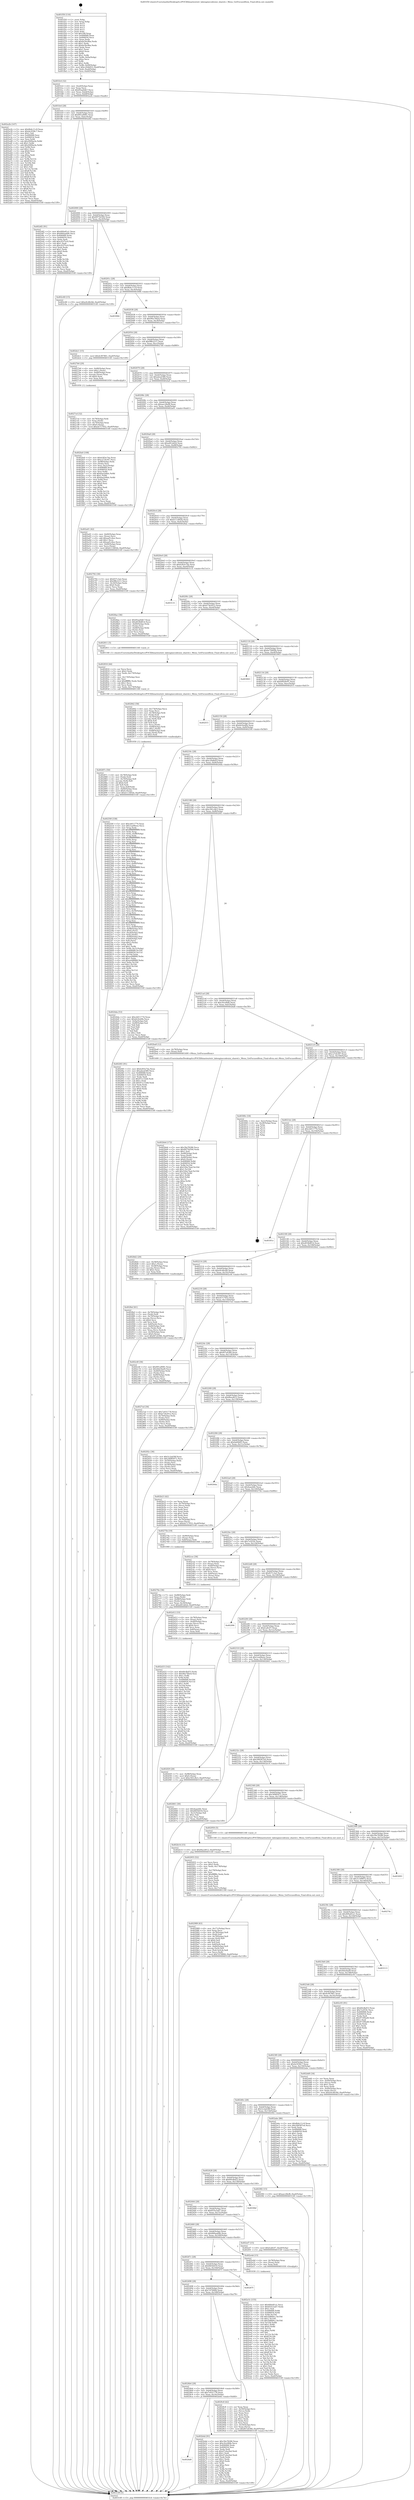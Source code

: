 digraph "0x401f50" {
  label = "0x401f50 (/mnt/c/Users/mathe/Desktop/tcc/POCII/binaries/extr_labenginecodeuiui_shared.c_Menu_GetFocusedItem_Final-ollvm.out::main(0))"
  labelloc = "t"
  node[shape=record]

  Entry [label="",width=0.3,height=0.3,shape=circle,fillcolor=black,style=filled]
  "0x401fc4" [label="{
     0x401fc4 [32]\l
     | [instrs]\l
     &nbsp;&nbsp;0x401fc4 \<+6\>: mov -0xa0(%rbp),%eax\l
     &nbsp;&nbsp;0x401fca \<+2\>: mov %eax,%ecx\l
     &nbsp;&nbsp;0x401fcc \<+6\>: sub $0x85aa0db7,%ecx\l
     &nbsp;&nbsp;0x401fd2 \<+6\>: mov %eax,-0xb4(%rbp)\l
     &nbsp;&nbsp;0x401fd8 \<+6\>: mov %ecx,-0xb8(%rbp)\l
     &nbsp;&nbsp;0x401fde \<+6\>: je 0000000000402a2b \<main+0xadb\>\l
  }"]
  "0x402a2b" [label="{
     0x402a2b [147]\l
     | [instrs]\l
     &nbsp;&nbsp;0x402a2b \<+5\>: mov $0x8b4c11c9,%eax\l
     &nbsp;&nbsp;0x402a30 \<+5\>: mov $0x4e5f38c7,%ecx\l
     &nbsp;&nbsp;0x402a35 \<+2\>: mov $0x1,%dl\l
     &nbsp;&nbsp;0x402a37 \<+7\>: mov 0x406068,%esi\l
     &nbsp;&nbsp;0x402a3e \<+7\>: mov 0x406054,%edi\l
     &nbsp;&nbsp;0x402a45 \<+3\>: mov %esi,%r8d\l
     &nbsp;&nbsp;0x402a48 \<+7\>: sub $0x2009acfa,%r8d\l
     &nbsp;&nbsp;0x402a4f \<+4\>: sub $0x1,%r8d\l
     &nbsp;&nbsp;0x402a53 \<+7\>: add $0x2009acfa,%r8d\l
     &nbsp;&nbsp;0x402a5a \<+4\>: imul %r8d,%esi\l
     &nbsp;&nbsp;0x402a5e \<+3\>: and $0x1,%esi\l
     &nbsp;&nbsp;0x402a61 \<+3\>: cmp $0x0,%esi\l
     &nbsp;&nbsp;0x402a64 \<+4\>: sete %r9b\l
     &nbsp;&nbsp;0x402a68 \<+3\>: cmp $0xa,%edi\l
     &nbsp;&nbsp;0x402a6b \<+4\>: setl %r10b\l
     &nbsp;&nbsp;0x402a6f \<+3\>: mov %r9b,%r11b\l
     &nbsp;&nbsp;0x402a72 \<+4\>: xor $0xff,%r11b\l
     &nbsp;&nbsp;0x402a76 \<+3\>: mov %r10b,%bl\l
     &nbsp;&nbsp;0x402a79 \<+3\>: xor $0xff,%bl\l
     &nbsp;&nbsp;0x402a7c \<+3\>: xor $0x1,%dl\l
     &nbsp;&nbsp;0x402a7f \<+3\>: mov %r11b,%r14b\l
     &nbsp;&nbsp;0x402a82 \<+4\>: and $0xff,%r14b\l
     &nbsp;&nbsp;0x402a86 \<+3\>: and %dl,%r9b\l
     &nbsp;&nbsp;0x402a89 \<+3\>: mov %bl,%r15b\l
     &nbsp;&nbsp;0x402a8c \<+4\>: and $0xff,%r15b\l
     &nbsp;&nbsp;0x402a90 \<+3\>: and %dl,%r10b\l
     &nbsp;&nbsp;0x402a93 \<+3\>: or %r9b,%r14b\l
     &nbsp;&nbsp;0x402a96 \<+3\>: or %r10b,%r15b\l
     &nbsp;&nbsp;0x402a99 \<+3\>: xor %r15b,%r14b\l
     &nbsp;&nbsp;0x402a9c \<+3\>: or %bl,%r11b\l
     &nbsp;&nbsp;0x402a9f \<+4\>: xor $0xff,%r11b\l
     &nbsp;&nbsp;0x402aa3 \<+3\>: or $0x1,%dl\l
     &nbsp;&nbsp;0x402aa6 \<+3\>: and %dl,%r11b\l
     &nbsp;&nbsp;0x402aa9 \<+3\>: or %r11b,%r14b\l
     &nbsp;&nbsp;0x402aac \<+4\>: test $0x1,%r14b\l
     &nbsp;&nbsp;0x402ab0 \<+3\>: cmovne %ecx,%eax\l
     &nbsp;&nbsp;0x402ab3 \<+6\>: mov %eax,-0xa0(%rbp)\l
     &nbsp;&nbsp;0x402ab9 \<+5\>: jmp 0000000000403149 \<main+0x11f9\>\l
  }"]
  "0x401fe4" [label="{
     0x401fe4 [28]\l
     | [instrs]\l
     &nbsp;&nbsp;0x401fe4 \<+5\>: jmp 0000000000401fe9 \<main+0x99\>\l
     &nbsp;&nbsp;0x401fe9 \<+6\>: mov -0xb4(%rbp),%eax\l
     &nbsp;&nbsp;0x401fef \<+5\>: sub $0x891a9081,%eax\l
     &nbsp;&nbsp;0x401ff4 \<+6\>: mov %eax,-0xbc(%rbp)\l
     &nbsp;&nbsp;0x401ffa \<+6\>: je 0000000000402df2 \<main+0xea2\>\l
  }"]
  Exit [label="",width=0.3,height=0.3,shape=circle,fillcolor=black,style=filled,peripheries=2]
  "0x402df2" [label="{
     0x402df2 [91]\l
     | [instrs]\l
     &nbsp;&nbsp;0x402df2 \<+5\>: mov $0x400a81a1,%eax\l
     &nbsp;&nbsp;0x402df7 \<+5\>: mov $0x660aa64b,%ecx\l
     &nbsp;&nbsp;0x402dfc \<+7\>: mov 0x406068,%edx\l
     &nbsp;&nbsp;0x402e03 \<+7\>: mov 0x406054,%esi\l
     &nbsp;&nbsp;0x402e0a \<+2\>: mov %edx,%edi\l
     &nbsp;&nbsp;0x402e0c \<+6\>: add $0xc01f7ec0,%edi\l
     &nbsp;&nbsp;0x402e12 \<+3\>: sub $0x1,%edi\l
     &nbsp;&nbsp;0x402e15 \<+6\>: sub $0xc01f7ec0,%edi\l
     &nbsp;&nbsp;0x402e1b \<+3\>: imul %edi,%edx\l
     &nbsp;&nbsp;0x402e1e \<+3\>: and $0x1,%edx\l
     &nbsp;&nbsp;0x402e21 \<+3\>: cmp $0x0,%edx\l
     &nbsp;&nbsp;0x402e24 \<+4\>: sete %r8b\l
     &nbsp;&nbsp;0x402e28 \<+3\>: cmp $0xa,%esi\l
     &nbsp;&nbsp;0x402e2b \<+4\>: setl %r9b\l
     &nbsp;&nbsp;0x402e2f \<+3\>: mov %r8b,%r10b\l
     &nbsp;&nbsp;0x402e32 \<+3\>: and %r9b,%r10b\l
     &nbsp;&nbsp;0x402e35 \<+3\>: xor %r9b,%r8b\l
     &nbsp;&nbsp;0x402e38 \<+3\>: or %r8b,%r10b\l
     &nbsp;&nbsp;0x402e3b \<+4\>: test $0x1,%r10b\l
     &nbsp;&nbsp;0x402e3f \<+3\>: cmovne %ecx,%eax\l
     &nbsp;&nbsp;0x402e42 \<+6\>: mov %eax,-0xa0(%rbp)\l
     &nbsp;&nbsp;0x402e48 \<+5\>: jmp 0000000000403149 \<main+0x11f9\>\l
  }"]
  "0x402000" [label="{
     0x402000 [28]\l
     | [instrs]\l
     &nbsp;&nbsp;0x402000 \<+5\>: jmp 0000000000402005 \<main+0xb5\>\l
     &nbsp;&nbsp;0x402005 \<+6\>: mov -0xb4(%rbp),%eax\l
     &nbsp;&nbsp;0x40200b \<+5\>: sub $0x8975b504,%eax\l
     &nbsp;&nbsp;0x402010 \<+6\>: mov %eax,-0xc0(%rbp)\l
     &nbsp;&nbsp;0x402016 \<+6\>: je 0000000000402c60 \<main+0xd10\>\l
  }"]
  "0x402e5c" [label="{
     0x402e5c [155]\l
     | [instrs]\l
     &nbsp;&nbsp;0x402e5c \<+5\>: mov $0x400a81a1,%ecx\l
     &nbsp;&nbsp;0x402e61 \<+5\>: mov $0x655e3a47,%edx\l
     &nbsp;&nbsp;0x402e66 \<+3\>: mov $0x1,%sil\l
     &nbsp;&nbsp;0x402e69 \<+8\>: mov 0x406068,%r8d\l
     &nbsp;&nbsp;0x402e71 \<+8\>: mov 0x406054,%r9d\l
     &nbsp;&nbsp;0x402e79 \<+3\>: mov %r8d,%r10d\l
     &nbsp;&nbsp;0x402e7c \<+7\>: add $0x5bffd9cc,%r10d\l
     &nbsp;&nbsp;0x402e83 \<+4\>: sub $0x1,%r10d\l
     &nbsp;&nbsp;0x402e87 \<+7\>: sub $0x5bffd9cc,%r10d\l
     &nbsp;&nbsp;0x402e8e \<+4\>: imul %r10d,%r8d\l
     &nbsp;&nbsp;0x402e92 \<+4\>: and $0x1,%r8d\l
     &nbsp;&nbsp;0x402e96 \<+4\>: cmp $0x0,%r8d\l
     &nbsp;&nbsp;0x402e9a \<+4\>: sete %r11b\l
     &nbsp;&nbsp;0x402e9e \<+4\>: cmp $0xa,%r9d\l
     &nbsp;&nbsp;0x402ea2 \<+3\>: setl %bl\l
     &nbsp;&nbsp;0x402ea5 \<+3\>: mov %r11b,%r14b\l
     &nbsp;&nbsp;0x402ea8 \<+4\>: xor $0xff,%r14b\l
     &nbsp;&nbsp;0x402eac \<+3\>: mov %bl,%r15b\l
     &nbsp;&nbsp;0x402eaf \<+4\>: xor $0xff,%r15b\l
     &nbsp;&nbsp;0x402eb3 \<+4\>: xor $0x1,%sil\l
     &nbsp;&nbsp;0x402eb7 \<+3\>: mov %r14b,%r12b\l
     &nbsp;&nbsp;0x402eba \<+4\>: and $0xff,%r12b\l
     &nbsp;&nbsp;0x402ebe \<+3\>: and %sil,%r11b\l
     &nbsp;&nbsp;0x402ec1 \<+3\>: mov %r15b,%r13b\l
     &nbsp;&nbsp;0x402ec4 \<+4\>: and $0xff,%r13b\l
     &nbsp;&nbsp;0x402ec8 \<+3\>: and %sil,%bl\l
     &nbsp;&nbsp;0x402ecb \<+3\>: or %r11b,%r12b\l
     &nbsp;&nbsp;0x402ece \<+3\>: or %bl,%r13b\l
     &nbsp;&nbsp;0x402ed1 \<+3\>: xor %r13b,%r12b\l
     &nbsp;&nbsp;0x402ed4 \<+3\>: or %r15b,%r14b\l
     &nbsp;&nbsp;0x402ed7 \<+4\>: xor $0xff,%r14b\l
     &nbsp;&nbsp;0x402edb \<+4\>: or $0x1,%sil\l
     &nbsp;&nbsp;0x402edf \<+3\>: and %sil,%r14b\l
     &nbsp;&nbsp;0x402ee2 \<+3\>: or %r14b,%r12b\l
     &nbsp;&nbsp;0x402ee5 \<+4\>: test $0x1,%r12b\l
     &nbsp;&nbsp;0x402ee9 \<+3\>: cmovne %edx,%ecx\l
     &nbsp;&nbsp;0x402eec \<+6\>: mov %ecx,-0xa0(%rbp)\l
     &nbsp;&nbsp;0x402ef2 \<+5\>: jmp 0000000000403149 \<main+0x11f9\>\l
  }"]
  "0x402c60" [label="{
     0x402c60 [15]\l
     | [instrs]\l
     &nbsp;&nbsp;0x402c60 \<+10\>: movl $0xe0c46c8d,-0xa0(%rbp)\l
     &nbsp;&nbsp;0x402c6a \<+5\>: jmp 0000000000403149 \<main+0x11f9\>\l
  }"]
  "0x40201c" [label="{
     0x40201c [28]\l
     | [instrs]\l
     &nbsp;&nbsp;0x40201c \<+5\>: jmp 0000000000402021 \<main+0xd1\>\l
     &nbsp;&nbsp;0x402021 \<+6\>: mov -0xb4(%rbp),%eax\l
     &nbsp;&nbsp;0x402027 \<+5\>: sub $0x8b4c11c9,%eax\l
     &nbsp;&nbsp;0x40202c \<+6\>: mov %eax,-0xc4(%rbp)\l
     &nbsp;&nbsp;0x402032 \<+6\>: je 0000000000403084 \<main+0x1134\>\l
  }"]
  "0x402d33" [label="{
     0x402d33 [142]\l
     | [instrs]\l
     &nbsp;&nbsp;0x402d33 \<+5\>: mov $0x60cfbd53,%edx\l
     &nbsp;&nbsp;0x402d38 \<+5\>: mov $0x90a74be4,%esi\l
     &nbsp;&nbsp;0x402d3d \<+3\>: mov $0x1,%r8b\l
     &nbsp;&nbsp;0x402d40 \<+3\>: xor %r9d,%r9d\l
     &nbsp;&nbsp;0x402d43 \<+8\>: mov 0x406068,%r10d\l
     &nbsp;&nbsp;0x402d4b \<+8\>: mov 0x406054,%r11d\l
     &nbsp;&nbsp;0x402d53 \<+4\>: sub $0x1,%r9d\l
     &nbsp;&nbsp;0x402d57 \<+3\>: mov %r10d,%ebx\l
     &nbsp;&nbsp;0x402d5a \<+3\>: add %r9d,%ebx\l
     &nbsp;&nbsp;0x402d5d \<+4\>: imul %ebx,%r10d\l
     &nbsp;&nbsp;0x402d61 \<+4\>: and $0x1,%r10d\l
     &nbsp;&nbsp;0x402d65 \<+4\>: cmp $0x0,%r10d\l
     &nbsp;&nbsp;0x402d69 \<+4\>: sete %r14b\l
     &nbsp;&nbsp;0x402d6d \<+4\>: cmp $0xa,%r11d\l
     &nbsp;&nbsp;0x402d71 \<+4\>: setl %r15b\l
     &nbsp;&nbsp;0x402d75 \<+3\>: mov %r14b,%r12b\l
     &nbsp;&nbsp;0x402d78 \<+4\>: xor $0xff,%r12b\l
     &nbsp;&nbsp;0x402d7c \<+3\>: mov %r15b,%r13b\l
     &nbsp;&nbsp;0x402d7f \<+4\>: xor $0xff,%r13b\l
     &nbsp;&nbsp;0x402d83 \<+4\>: xor $0x1,%r8b\l
     &nbsp;&nbsp;0x402d87 \<+3\>: mov %r12b,%al\l
     &nbsp;&nbsp;0x402d8a \<+2\>: and $0xff,%al\l
     &nbsp;&nbsp;0x402d8c \<+3\>: and %r8b,%r14b\l
     &nbsp;&nbsp;0x402d8f \<+3\>: mov %r13b,%cl\l
     &nbsp;&nbsp;0x402d92 \<+3\>: and $0xff,%cl\l
     &nbsp;&nbsp;0x402d95 \<+3\>: and %r8b,%r15b\l
     &nbsp;&nbsp;0x402d98 \<+3\>: or %r14b,%al\l
     &nbsp;&nbsp;0x402d9b \<+3\>: or %r15b,%cl\l
     &nbsp;&nbsp;0x402d9e \<+2\>: xor %cl,%al\l
     &nbsp;&nbsp;0x402da0 \<+3\>: or %r13b,%r12b\l
     &nbsp;&nbsp;0x402da3 \<+4\>: xor $0xff,%r12b\l
     &nbsp;&nbsp;0x402da7 \<+4\>: or $0x1,%r8b\l
     &nbsp;&nbsp;0x402dab \<+3\>: and %r8b,%r12b\l
     &nbsp;&nbsp;0x402dae \<+3\>: or %r12b,%al\l
     &nbsp;&nbsp;0x402db1 \<+2\>: test $0x1,%al\l
     &nbsp;&nbsp;0x402db3 \<+3\>: cmovne %esi,%edx\l
     &nbsp;&nbsp;0x402db6 \<+6\>: mov %edx,-0xa0(%rbp)\l
     &nbsp;&nbsp;0x402dbc \<+5\>: jmp 0000000000403149 \<main+0x11f9\>\l
  }"]
  "0x403084" [label="{
     0x403084\l
  }", style=dashed]
  "0x402038" [label="{
     0x402038 [28]\l
     | [instrs]\l
     &nbsp;&nbsp;0x402038 \<+5\>: jmp 000000000040203d \<main+0xed\>\l
     &nbsp;&nbsp;0x40203d \<+6\>: mov -0xb4(%rbp),%eax\l
     &nbsp;&nbsp;0x402043 \<+5\>: sub $0x90a74be4,%eax\l
     &nbsp;&nbsp;0x402048 \<+6\>: mov %eax,-0xc8(%rbp)\l
     &nbsp;&nbsp;0x40204e \<+6\>: je 0000000000402dc1 \<main+0xe71\>\l
  }"]
  "0x402d12" [label="{
     0x402d12 [33]\l
     | [instrs]\l
     &nbsp;&nbsp;0x402d12 \<+4\>: mov -0x78(%rbp),%rax\l
     &nbsp;&nbsp;0x402d16 \<+3\>: mov (%rax),%rax\l
     &nbsp;&nbsp;0x402d19 \<+4\>: mov -0x40(%rbp),%rcx\l
     &nbsp;&nbsp;0x402d1d \<+3\>: movslq (%rcx),%rcx\l
     &nbsp;&nbsp;0x402d20 \<+4\>: shl $0x4,%rcx\l
     &nbsp;&nbsp;0x402d24 \<+3\>: add %rcx,%rax\l
     &nbsp;&nbsp;0x402d27 \<+4\>: mov 0x8(%rax),%rax\l
     &nbsp;&nbsp;0x402d2b \<+3\>: mov %rax,%rdi\l
     &nbsp;&nbsp;0x402d2e \<+5\>: call 0000000000401030 \<free@plt\>\l
     | [calls]\l
     &nbsp;&nbsp;0x401030 \{1\} (unknown)\l
  }"]
  "0x402dc1" [label="{
     0x402dc1 [15]\l
     | [instrs]\l
     &nbsp;&nbsp;0x402dc1 \<+10\>: movl $0x4c9f7861,-0xa0(%rbp)\l
     &nbsp;&nbsp;0x402dcb \<+5\>: jmp 0000000000403149 \<main+0x11f9\>\l
  }"]
  "0x402054" [label="{
     0x402054 [28]\l
     | [instrs]\l
     &nbsp;&nbsp;0x402054 \<+5\>: jmp 0000000000402059 \<main+0x109\>\l
     &nbsp;&nbsp;0x402059 \<+6\>: mov -0xb4(%rbp),%eax\l
     &nbsp;&nbsp;0x40205f \<+5\>: sub $0x9ffe2211,%eax\l
     &nbsp;&nbsp;0x402064 \<+6\>: mov %eax,-0xcc(%rbp)\l
     &nbsp;&nbsp;0x40206a \<+6\>: je 00000000004027b0 \<main+0x860\>\l
  }"]
  "0x402bb4" [label="{
     0x402bb4 [172]\l
     | [instrs]\l
     &nbsp;&nbsp;0x402bb4 \<+5\>: mov $0x39a78286,%ecx\l
     &nbsp;&nbsp;0x402bb9 \<+5\>: mov $0x8975b504,%edx\l
     &nbsp;&nbsp;0x402bbe \<+3\>: mov $0x1,%sil\l
     &nbsp;&nbsp;0x402bc1 \<+4\>: mov -0x48(%rbp),%rdi\l
     &nbsp;&nbsp;0x402bc5 \<+3\>: mov %rax,(%rdi)\l
     &nbsp;&nbsp;0x402bc8 \<+4\>: mov -0x40(%rbp),%rax\l
     &nbsp;&nbsp;0x402bcc \<+6\>: movl $0x0,(%rax)\l
     &nbsp;&nbsp;0x402bd2 \<+8\>: mov 0x406068,%r8d\l
     &nbsp;&nbsp;0x402bda \<+8\>: mov 0x406054,%r9d\l
     &nbsp;&nbsp;0x402be2 \<+3\>: mov %r8d,%r10d\l
     &nbsp;&nbsp;0x402be5 \<+7\>: sub $0x526a74ad,%r10d\l
     &nbsp;&nbsp;0x402bec \<+4\>: sub $0x1,%r10d\l
     &nbsp;&nbsp;0x402bf0 \<+7\>: add $0x526a74ad,%r10d\l
     &nbsp;&nbsp;0x402bf7 \<+4\>: imul %r10d,%r8d\l
     &nbsp;&nbsp;0x402bfb \<+4\>: and $0x1,%r8d\l
     &nbsp;&nbsp;0x402bff \<+4\>: cmp $0x0,%r8d\l
     &nbsp;&nbsp;0x402c03 \<+4\>: sete %r11b\l
     &nbsp;&nbsp;0x402c07 \<+4\>: cmp $0xa,%r9d\l
     &nbsp;&nbsp;0x402c0b \<+3\>: setl %bl\l
     &nbsp;&nbsp;0x402c0e \<+3\>: mov %r11b,%r14b\l
     &nbsp;&nbsp;0x402c11 \<+4\>: xor $0xff,%r14b\l
     &nbsp;&nbsp;0x402c15 \<+3\>: mov %bl,%r15b\l
     &nbsp;&nbsp;0x402c18 \<+4\>: xor $0xff,%r15b\l
     &nbsp;&nbsp;0x402c1c \<+4\>: xor $0x1,%sil\l
     &nbsp;&nbsp;0x402c20 \<+3\>: mov %r14b,%r12b\l
     &nbsp;&nbsp;0x402c23 \<+4\>: and $0xff,%r12b\l
     &nbsp;&nbsp;0x402c27 \<+3\>: and %sil,%r11b\l
     &nbsp;&nbsp;0x402c2a \<+3\>: mov %r15b,%r13b\l
     &nbsp;&nbsp;0x402c2d \<+4\>: and $0xff,%r13b\l
     &nbsp;&nbsp;0x402c31 \<+3\>: and %sil,%bl\l
     &nbsp;&nbsp;0x402c34 \<+3\>: or %r11b,%r12b\l
     &nbsp;&nbsp;0x402c37 \<+3\>: or %bl,%r13b\l
     &nbsp;&nbsp;0x402c3a \<+3\>: xor %r13b,%r12b\l
     &nbsp;&nbsp;0x402c3d \<+3\>: or %r15b,%r14b\l
     &nbsp;&nbsp;0x402c40 \<+4\>: xor $0xff,%r14b\l
     &nbsp;&nbsp;0x402c44 \<+4\>: or $0x1,%sil\l
     &nbsp;&nbsp;0x402c48 \<+3\>: and %sil,%r14b\l
     &nbsp;&nbsp;0x402c4b \<+3\>: or %r14b,%r12b\l
     &nbsp;&nbsp;0x402c4e \<+4\>: test $0x1,%r12b\l
     &nbsp;&nbsp;0x402c52 \<+3\>: cmovne %edx,%ecx\l
     &nbsp;&nbsp;0x402c55 \<+6\>: mov %ecx,-0xa0(%rbp)\l
     &nbsp;&nbsp;0x402c5b \<+5\>: jmp 0000000000403149 \<main+0x11f9\>\l
  }"]
  "0x4027b0" [label="{
     0x4027b0 [29]\l
     | [instrs]\l
     &nbsp;&nbsp;0x4027b0 \<+4\>: mov -0x80(%rbp),%rax\l
     &nbsp;&nbsp;0x4027b4 \<+6\>: movl $0x1,(%rax)\l
     &nbsp;&nbsp;0x4027ba \<+4\>: mov -0x80(%rbp),%rax\l
     &nbsp;&nbsp;0x4027be \<+3\>: movslq (%rax),%rax\l
     &nbsp;&nbsp;0x4027c1 \<+4\>: shl $0x4,%rax\l
     &nbsp;&nbsp;0x4027c5 \<+3\>: mov %rax,%rdi\l
     &nbsp;&nbsp;0x4027c8 \<+5\>: call 0000000000401050 \<malloc@plt\>\l
     | [calls]\l
     &nbsp;&nbsp;0x401050 \{1\} (unknown)\l
  }"]
  "0x402070" [label="{
     0x402070 [28]\l
     | [instrs]\l
     &nbsp;&nbsp;0x402070 \<+5\>: jmp 0000000000402075 \<main+0x125\>\l
     &nbsp;&nbsp;0x402075 \<+6\>: mov -0xb4(%rbp),%eax\l
     &nbsp;&nbsp;0x40207b \<+5\>: sub $0xabeaf380,%eax\l
     &nbsp;&nbsp;0x402080 \<+6\>: mov %eax,-0xd0(%rbp)\l
     &nbsp;&nbsp;0x402086 \<+6\>: je 0000000000402fa0 \<main+0x1050\>\l
  }"]
  "0x4024d0" [label="{
     0x4024d0\l
  }", style=dashed]
  "0x402fa0" [label="{
     0x402fa0 [108]\l
     | [instrs]\l
     &nbsp;&nbsp;0x402fa0 \<+5\>: mov $0xb283e7da,%eax\l
     &nbsp;&nbsp;0x402fa5 \<+5\>: mov $0xca72b347,%ecx\l
     &nbsp;&nbsp;0x402faa \<+7\>: mov -0x98(%rbp),%rdx\l
     &nbsp;&nbsp;0x402fb1 \<+2\>: mov (%rdx),%esi\l
     &nbsp;&nbsp;0x402fb3 \<+3\>: mov %esi,-0x2c(%rbp)\l
     &nbsp;&nbsp;0x402fb6 \<+7\>: mov 0x406068,%esi\l
     &nbsp;&nbsp;0x402fbd \<+7\>: mov 0x406054,%edi\l
     &nbsp;&nbsp;0x402fc4 \<+3\>: mov %esi,%r8d\l
     &nbsp;&nbsp;0x402fc7 \<+7\>: add $0x6aa2d4dc,%r8d\l
     &nbsp;&nbsp;0x402fce \<+4\>: sub $0x1,%r8d\l
     &nbsp;&nbsp;0x402fd2 \<+7\>: sub $0x6aa2d4dc,%r8d\l
     &nbsp;&nbsp;0x402fd9 \<+4\>: imul %r8d,%esi\l
     &nbsp;&nbsp;0x402fdd \<+3\>: and $0x1,%esi\l
     &nbsp;&nbsp;0x402fe0 \<+3\>: cmp $0x0,%esi\l
     &nbsp;&nbsp;0x402fe3 \<+4\>: sete %r9b\l
     &nbsp;&nbsp;0x402fe7 \<+3\>: cmp $0xa,%edi\l
     &nbsp;&nbsp;0x402fea \<+4\>: setl %r10b\l
     &nbsp;&nbsp;0x402fee \<+3\>: mov %r9b,%r11b\l
     &nbsp;&nbsp;0x402ff1 \<+3\>: and %r10b,%r11b\l
     &nbsp;&nbsp;0x402ff4 \<+3\>: xor %r10b,%r9b\l
     &nbsp;&nbsp;0x402ff7 \<+3\>: or %r9b,%r11b\l
     &nbsp;&nbsp;0x402ffa \<+4\>: test $0x1,%r11b\l
     &nbsp;&nbsp;0x402ffe \<+3\>: cmovne %ecx,%eax\l
     &nbsp;&nbsp;0x403001 \<+6\>: mov %eax,-0xa0(%rbp)\l
     &nbsp;&nbsp;0x403007 \<+5\>: jmp 0000000000403149 \<main+0x11f9\>\l
  }"]
  "0x40208c" [label="{
     0x40208c [28]\l
     | [instrs]\l
     &nbsp;&nbsp;0x40208c \<+5\>: jmp 0000000000402091 \<main+0x141\>\l
     &nbsp;&nbsp;0x402091 \<+6\>: mov -0xb4(%rbp),%eax\l
     &nbsp;&nbsp;0x402097 \<+5\>: sub $0xaec28ef8,%eax\l
     &nbsp;&nbsp;0x40209c \<+6\>: mov %eax,-0xd4(%rbp)\l
     &nbsp;&nbsp;0x4020a2 \<+6\>: je 0000000000402a01 \<main+0xab1\>\l
  }"]
  "0x402b4d" [label="{
     0x402b4d [91]\l
     | [instrs]\l
     &nbsp;&nbsp;0x402b4d \<+5\>: mov $0x39a78286,%eax\l
     &nbsp;&nbsp;0x402b52 \<+5\>: mov $0xc9ce9fdb,%ecx\l
     &nbsp;&nbsp;0x402b57 \<+7\>: mov 0x406068,%edx\l
     &nbsp;&nbsp;0x402b5e \<+7\>: mov 0x406054,%esi\l
     &nbsp;&nbsp;0x402b65 \<+2\>: mov %edx,%edi\l
     &nbsp;&nbsp;0x402b67 \<+6\>: sub $0x47e4a2bd,%edi\l
     &nbsp;&nbsp;0x402b6d \<+3\>: sub $0x1,%edi\l
     &nbsp;&nbsp;0x402b70 \<+6\>: add $0x47e4a2bd,%edi\l
     &nbsp;&nbsp;0x402b76 \<+3\>: imul %edi,%edx\l
     &nbsp;&nbsp;0x402b79 \<+3\>: and $0x1,%edx\l
     &nbsp;&nbsp;0x402b7c \<+3\>: cmp $0x0,%edx\l
     &nbsp;&nbsp;0x402b7f \<+4\>: sete %r8b\l
     &nbsp;&nbsp;0x402b83 \<+3\>: cmp $0xa,%esi\l
     &nbsp;&nbsp;0x402b86 \<+4\>: setl %r9b\l
     &nbsp;&nbsp;0x402b8a \<+3\>: mov %r8b,%r10b\l
     &nbsp;&nbsp;0x402b8d \<+3\>: and %r9b,%r10b\l
     &nbsp;&nbsp;0x402b90 \<+3\>: xor %r9b,%r8b\l
     &nbsp;&nbsp;0x402b93 \<+3\>: or %r8b,%r10b\l
     &nbsp;&nbsp;0x402b96 \<+4\>: test $0x1,%r10b\l
     &nbsp;&nbsp;0x402b9a \<+3\>: cmovne %ecx,%eax\l
     &nbsp;&nbsp;0x402b9d \<+6\>: mov %eax,-0xa0(%rbp)\l
     &nbsp;&nbsp;0x402ba3 \<+5\>: jmp 0000000000403149 \<main+0x11f9\>\l
  }"]
  "0x402a01" [label="{
     0x402a01 [42]\l
     | [instrs]\l
     &nbsp;&nbsp;0x402a01 \<+4\>: mov -0x60(%rbp),%rax\l
     &nbsp;&nbsp;0x402a05 \<+2\>: mov (%rax),%ecx\l
     &nbsp;&nbsp;0x402a07 \<+6\>: add $0xaaf1c6ee,%ecx\l
     &nbsp;&nbsp;0x402a0d \<+3\>: add $0x1,%ecx\l
     &nbsp;&nbsp;0x402a10 \<+6\>: sub $0xaaf1c6ee,%ecx\l
     &nbsp;&nbsp;0x402a16 \<+4\>: mov -0x60(%rbp),%rax\l
     &nbsp;&nbsp;0x402a1a \<+2\>: mov %ecx,(%rax)\l
     &nbsp;&nbsp;0x402a1c \<+10\>: movl $0xb113402b,-0xa0(%rbp)\l
     &nbsp;&nbsp;0x402a26 \<+5\>: jmp 0000000000403149 \<main+0x11f9\>\l
  }"]
  "0x4020a8" [label="{
     0x4020a8 [28]\l
     | [instrs]\l
     &nbsp;&nbsp;0x4020a8 \<+5\>: jmp 00000000004020ad \<main+0x15d\>\l
     &nbsp;&nbsp;0x4020ad \<+6\>: mov -0xb4(%rbp),%eax\l
     &nbsp;&nbsp;0x4020b3 \<+5\>: sub $0xaf41dd2d,%eax\l
     &nbsp;&nbsp;0x4020b8 \<+6\>: mov %eax,-0xd8(%rbp)\l
     &nbsp;&nbsp;0x4020be \<+6\>: je 0000000000402792 \<main+0x842\>\l
  }"]
  "0x4024b4" [label="{
     0x4024b4 [28]\l
     | [instrs]\l
     &nbsp;&nbsp;0x4024b4 \<+5\>: jmp 00000000004024b9 \<main+0x569\>\l
     &nbsp;&nbsp;0x4024b9 \<+6\>: mov -0xb4(%rbp),%eax\l
     &nbsp;&nbsp;0x4024bf \<+5\>: sub $0x7e931778,%eax\l
     &nbsp;&nbsp;0x4024c4 \<+6\>: mov %eax,-0x16c(%rbp)\l
     &nbsp;&nbsp;0x4024ca \<+6\>: je 0000000000402b4d \<main+0xbfd\>\l
  }"]
  "0x402792" [label="{
     0x402792 [30]\l
     | [instrs]\l
     &nbsp;&nbsp;0x402792 \<+5\>: mov $0x837c3a2,%eax\l
     &nbsp;&nbsp;0x402797 \<+5\>: mov $0x9ffe2211,%ecx\l
     &nbsp;&nbsp;0x40279c \<+3\>: mov -0x30(%rbp),%edx\l
     &nbsp;&nbsp;0x40279f \<+3\>: cmp $0x0,%edx\l
     &nbsp;&nbsp;0x4027a2 \<+3\>: cmove %ecx,%eax\l
     &nbsp;&nbsp;0x4027a5 \<+6\>: mov %eax,-0xa0(%rbp)\l
     &nbsp;&nbsp;0x4027ab \<+5\>: jmp 0000000000403149 \<main+0x11f9\>\l
  }"]
  "0x4020c4" [label="{
     0x4020c4 [28]\l
     | [instrs]\l
     &nbsp;&nbsp;0x4020c4 \<+5\>: jmp 00000000004020c9 \<main+0x179\>\l
     &nbsp;&nbsp;0x4020c9 \<+6\>: mov -0xb4(%rbp),%eax\l
     &nbsp;&nbsp;0x4020cf \<+5\>: sub $0xb113402b,%eax\l
     &nbsp;&nbsp;0x4020d4 \<+6\>: mov %eax,-0xdc(%rbp)\l
     &nbsp;&nbsp;0x4020da \<+6\>: je 00000000004028ae \<main+0x95e\>\l
  }"]
  "0x4029c8" [label="{
     0x4029c8 [42]\l
     | [instrs]\l
     &nbsp;&nbsp;0x4029c8 \<+2\>: xor %eax,%eax\l
     &nbsp;&nbsp;0x4029ca \<+4\>: mov -0x50(%rbp),%rcx\l
     &nbsp;&nbsp;0x4029ce \<+2\>: mov (%rcx),%edx\l
     &nbsp;&nbsp;0x4029d0 \<+2\>: mov %eax,%esi\l
     &nbsp;&nbsp;0x4029d2 \<+2\>: sub %edx,%esi\l
     &nbsp;&nbsp;0x4029d4 \<+2\>: mov %eax,%edx\l
     &nbsp;&nbsp;0x4029d6 \<+3\>: sub $0x1,%edx\l
     &nbsp;&nbsp;0x4029d9 \<+2\>: add %edx,%esi\l
     &nbsp;&nbsp;0x4029db \<+2\>: sub %esi,%eax\l
     &nbsp;&nbsp;0x4029dd \<+4\>: mov -0x50(%rbp),%rcx\l
     &nbsp;&nbsp;0x4029e1 \<+2\>: mov %eax,(%rcx)\l
     &nbsp;&nbsp;0x4029e3 \<+10\>: movl $0xf47e4366,-0xa0(%rbp)\l
     &nbsp;&nbsp;0x4029ed \<+5\>: jmp 0000000000403149 \<main+0x11f9\>\l
  }"]
  "0x4028ae" [label="{
     0x4028ae [36]\l
     | [instrs]\l
     &nbsp;&nbsp;0x4028ae \<+5\>: mov $0x85aa0db7,%eax\l
     &nbsp;&nbsp;0x4028b3 \<+5\>: mov $0xd038d814,%ecx\l
     &nbsp;&nbsp;0x4028b8 \<+4\>: mov -0x60(%rbp),%rdx\l
     &nbsp;&nbsp;0x4028bc \<+2\>: mov (%rdx),%esi\l
     &nbsp;&nbsp;0x4028be \<+4\>: mov -0x68(%rbp),%rdx\l
     &nbsp;&nbsp;0x4028c2 \<+2\>: cmp (%rdx),%esi\l
     &nbsp;&nbsp;0x4028c4 \<+3\>: cmovl %ecx,%eax\l
     &nbsp;&nbsp;0x4028c7 \<+6\>: mov %eax,-0xa0(%rbp)\l
     &nbsp;&nbsp;0x4028cd \<+5\>: jmp 0000000000403149 \<main+0x11f9\>\l
  }"]
  "0x4020e0" [label="{
     0x4020e0 [28]\l
     | [instrs]\l
     &nbsp;&nbsp;0x4020e0 \<+5\>: jmp 00000000004020e5 \<main+0x195\>\l
     &nbsp;&nbsp;0x4020e5 \<+6\>: mov -0xb4(%rbp),%eax\l
     &nbsp;&nbsp;0x4020eb \<+5\>: sub $0xb283e7da,%eax\l
     &nbsp;&nbsp;0x4020f0 \<+6\>: mov %eax,-0xe0(%rbp)\l
     &nbsp;&nbsp;0x4020f6 \<+6\>: je 0000000000403131 \<main+0x11e1\>\l
  }"]
  "0x402498" [label="{
     0x402498 [28]\l
     | [instrs]\l
     &nbsp;&nbsp;0x402498 \<+5\>: jmp 000000000040249d \<main+0x54d\>\l
     &nbsp;&nbsp;0x40249d \<+6\>: mov -0xb4(%rbp),%eax\l
     &nbsp;&nbsp;0x4024a3 \<+5\>: sub $0x7d7f48fd,%eax\l
     &nbsp;&nbsp;0x4024a8 \<+6\>: mov %eax,-0x168(%rbp)\l
     &nbsp;&nbsp;0x4024ae \<+6\>: je 00000000004029c8 \<main+0xa78\>\l
  }"]
  "0x403131" [label="{
     0x403131\l
  }", style=dashed]
  "0x4020fc" [label="{
     0x4020fc [28]\l
     | [instrs]\l
     &nbsp;&nbsp;0x4020fc \<+5\>: jmp 0000000000402101 \<main+0x1b1\>\l
     &nbsp;&nbsp;0x402101 \<+6\>: mov -0xb4(%rbp),%eax\l
     &nbsp;&nbsp;0x402107 \<+5\>: sub $0xb73b2012,%eax\l
     &nbsp;&nbsp;0x40210c \<+6\>: mov %eax,-0xe4(%rbp)\l
     &nbsp;&nbsp;0x402112 \<+6\>: je 0000000000402811 \<main+0x8c1\>\l
  }"]
  "0x40267f" [label="{
     0x40267f\l
  }", style=dashed]
  "0x402811" [label="{
     0x402811 [5]\l
     | [instrs]\l
     &nbsp;&nbsp;0x402811 \<+5\>: call 0000000000401160 \<next_i\>\l
     | [calls]\l
     &nbsp;&nbsp;0x401160 \{1\} (/mnt/c/Users/mathe/Desktop/tcc/POCII/binaries/extr_labenginecodeuiui_shared.c_Menu_GetFocusedItem_Final-ollvm.out::next_i)\l
  }"]
  "0x402118" [label="{
     0x402118 [28]\l
     | [instrs]\l
     &nbsp;&nbsp;0x402118 \<+5\>: jmp 000000000040211d \<main+0x1cd\>\l
     &nbsp;&nbsp;0x40211d \<+6\>: mov -0xb4(%rbp),%eax\l
     &nbsp;&nbsp;0x402123 \<+5\>: sub $0xbe79400b,%eax\l
     &nbsp;&nbsp;0x402128 \<+6\>: mov %eax,-0xe8(%rbp)\l
     &nbsp;&nbsp;0x40212e \<+6\>: je 0000000000403063 \<main+0x1113\>\l
  }"]
  "0x40247c" [label="{
     0x40247c [28]\l
     | [instrs]\l
     &nbsp;&nbsp;0x40247c \<+5\>: jmp 0000000000402481 \<main+0x531\>\l
     &nbsp;&nbsp;0x402481 \<+6\>: mov -0xb4(%rbp),%eax\l
     &nbsp;&nbsp;0x402487 \<+5\>: sub $0x66f3b016,%eax\l
     &nbsp;&nbsp;0x40248c \<+6\>: mov %eax,-0x164(%rbp)\l
     &nbsp;&nbsp;0x402492 \<+6\>: je 000000000040267f \<main+0x72f\>\l
  }"]
  "0x403063" [label="{
     0x403063\l
  }", style=dashed]
  "0x402134" [label="{
     0x402134 [28]\l
     | [instrs]\l
     &nbsp;&nbsp;0x402134 \<+5\>: jmp 0000000000402139 \<main+0x1e9\>\l
     &nbsp;&nbsp;0x402139 \<+6\>: mov -0xb4(%rbp),%eax\l
     &nbsp;&nbsp;0x40213f \<+5\>: sub $0xbf929e91,%eax\l
     &nbsp;&nbsp;0x402144 \<+6\>: mov %eax,-0xec(%rbp)\l
     &nbsp;&nbsp;0x40214a \<+6\>: je 0000000000402f15 \<main+0xfc5\>\l
  }"]
  "0x402e4d" [label="{
     0x402e4d [15]\l
     | [instrs]\l
     &nbsp;&nbsp;0x402e4d \<+4\>: mov -0x78(%rbp),%rax\l
     &nbsp;&nbsp;0x402e51 \<+3\>: mov (%rax),%rax\l
     &nbsp;&nbsp;0x402e54 \<+3\>: mov %rax,%rdi\l
     &nbsp;&nbsp;0x402e57 \<+5\>: call 0000000000401030 \<free@plt\>\l
     | [calls]\l
     &nbsp;&nbsp;0x401030 \{1\} (unknown)\l
  }"]
  "0x402f15" [label="{
     0x402f15\l
  }", style=dashed]
  "0x402150" [label="{
     0x402150 [28]\l
     | [instrs]\l
     &nbsp;&nbsp;0x402150 \<+5\>: jmp 0000000000402155 \<main+0x205\>\l
     &nbsp;&nbsp;0x402155 \<+6\>: mov -0xb4(%rbp),%eax\l
     &nbsp;&nbsp;0x40215b \<+5\>: sub $0xbfc0ed0b,%eax\l
     &nbsp;&nbsp;0x402160 \<+6\>: mov %eax,-0xf0(%rbp)\l
     &nbsp;&nbsp;0x402166 \<+6\>: je 000000000040250f \<main+0x5bf\>\l
  }"]
  "0x402460" [label="{
     0x402460 [28]\l
     | [instrs]\l
     &nbsp;&nbsp;0x402460 \<+5\>: jmp 0000000000402465 \<main+0x515\>\l
     &nbsp;&nbsp;0x402465 \<+6\>: mov -0xb4(%rbp),%eax\l
     &nbsp;&nbsp;0x40246b \<+5\>: sub $0x660aa64b,%eax\l
     &nbsp;&nbsp;0x402470 \<+6\>: mov %eax,-0x160(%rbp)\l
     &nbsp;&nbsp;0x402476 \<+6\>: je 0000000000402e4d \<main+0xefd\>\l
  }"]
  "0x40250f" [label="{
     0x40250f [338]\l
     | [instrs]\l
     &nbsp;&nbsp;0x40250f \<+5\>: mov $0xcb611774,%eax\l
     &nbsp;&nbsp;0x402514 \<+5\>: mov $0x1ea06eee,%ecx\l
     &nbsp;&nbsp;0x402519 \<+3\>: mov %rsp,%rdx\l
     &nbsp;&nbsp;0x40251c \<+4\>: add $0xfffffffffffffff0,%rdx\l
     &nbsp;&nbsp;0x402520 \<+3\>: mov %rdx,%rsp\l
     &nbsp;&nbsp;0x402523 \<+7\>: mov %rdx,-0x98(%rbp)\l
     &nbsp;&nbsp;0x40252a \<+3\>: mov %rsp,%rdx\l
     &nbsp;&nbsp;0x40252d \<+4\>: add $0xfffffffffffffff0,%rdx\l
     &nbsp;&nbsp;0x402531 \<+3\>: mov %rdx,%rsp\l
     &nbsp;&nbsp;0x402534 \<+3\>: mov %rsp,%rsi\l
     &nbsp;&nbsp;0x402537 \<+4\>: add $0xfffffffffffffff0,%rsi\l
     &nbsp;&nbsp;0x40253b \<+3\>: mov %rsi,%rsp\l
     &nbsp;&nbsp;0x40253e \<+7\>: mov %rsi,-0x90(%rbp)\l
     &nbsp;&nbsp;0x402545 \<+3\>: mov %rsp,%rsi\l
     &nbsp;&nbsp;0x402548 \<+4\>: add $0xfffffffffffffff0,%rsi\l
     &nbsp;&nbsp;0x40254c \<+3\>: mov %rsi,%rsp\l
     &nbsp;&nbsp;0x40254f \<+7\>: mov %rsi,-0x88(%rbp)\l
     &nbsp;&nbsp;0x402556 \<+3\>: mov %rsp,%rsi\l
     &nbsp;&nbsp;0x402559 \<+4\>: add $0xfffffffffffffff0,%rsi\l
     &nbsp;&nbsp;0x40255d \<+3\>: mov %rsi,%rsp\l
     &nbsp;&nbsp;0x402560 \<+4\>: mov %rsi,-0x80(%rbp)\l
     &nbsp;&nbsp;0x402564 \<+3\>: mov %rsp,%rsi\l
     &nbsp;&nbsp;0x402567 \<+4\>: add $0xfffffffffffffff0,%rsi\l
     &nbsp;&nbsp;0x40256b \<+3\>: mov %rsi,%rsp\l
     &nbsp;&nbsp;0x40256e \<+4\>: mov %rsi,-0x78(%rbp)\l
     &nbsp;&nbsp;0x402572 \<+3\>: mov %rsp,%rsi\l
     &nbsp;&nbsp;0x402575 \<+4\>: add $0xfffffffffffffff0,%rsi\l
     &nbsp;&nbsp;0x402579 \<+3\>: mov %rsi,%rsp\l
     &nbsp;&nbsp;0x40257c \<+4\>: mov %rsi,-0x70(%rbp)\l
     &nbsp;&nbsp;0x402580 \<+3\>: mov %rsp,%rsi\l
     &nbsp;&nbsp;0x402583 \<+4\>: add $0xfffffffffffffff0,%rsi\l
     &nbsp;&nbsp;0x402587 \<+3\>: mov %rsi,%rsp\l
     &nbsp;&nbsp;0x40258a \<+4\>: mov %rsi,-0x68(%rbp)\l
     &nbsp;&nbsp;0x40258e \<+3\>: mov %rsp,%rsi\l
     &nbsp;&nbsp;0x402591 \<+4\>: add $0xfffffffffffffff0,%rsi\l
     &nbsp;&nbsp;0x402595 \<+3\>: mov %rsi,%rsp\l
     &nbsp;&nbsp;0x402598 \<+4\>: mov %rsi,-0x60(%rbp)\l
     &nbsp;&nbsp;0x40259c \<+3\>: mov %rsp,%rsi\l
     &nbsp;&nbsp;0x40259f \<+4\>: add $0xfffffffffffffff0,%rsi\l
     &nbsp;&nbsp;0x4025a3 \<+3\>: mov %rsi,%rsp\l
     &nbsp;&nbsp;0x4025a6 \<+4\>: mov %rsi,-0x58(%rbp)\l
     &nbsp;&nbsp;0x4025aa \<+3\>: mov %rsp,%rsi\l
     &nbsp;&nbsp;0x4025ad \<+4\>: add $0xfffffffffffffff0,%rsi\l
     &nbsp;&nbsp;0x4025b1 \<+3\>: mov %rsi,%rsp\l
     &nbsp;&nbsp;0x4025b4 \<+4\>: mov %rsi,-0x50(%rbp)\l
     &nbsp;&nbsp;0x4025b8 \<+3\>: mov %rsp,%rsi\l
     &nbsp;&nbsp;0x4025bb \<+4\>: add $0xfffffffffffffff0,%rsi\l
     &nbsp;&nbsp;0x4025bf \<+3\>: mov %rsi,%rsp\l
     &nbsp;&nbsp;0x4025c2 \<+4\>: mov %rsi,-0x48(%rbp)\l
     &nbsp;&nbsp;0x4025c6 \<+3\>: mov %rsp,%rsi\l
     &nbsp;&nbsp;0x4025c9 \<+4\>: add $0xfffffffffffffff0,%rsi\l
     &nbsp;&nbsp;0x4025cd \<+3\>: mov %rsi,%rsp\l
     &nbsp;&nbsp;0x4025d0 \<+4\>: mov %rsi,-0x40(%rbp)\l
     &nbsp;&nbsp;0x4025d4 \<+7\>: mov -0x98(%rbp),%rsi\l
     &nbsp;&nbsp;0x4025db \<+6\>: movl $0x0,(%rsi)\l
     &nbsp;&nbsp;0x4025e1 \<+6\>: mov -0xa4(%rbp),%edi\l
     &nbsp;&nbsp;0x4025e7 \<+2\>: mov %edi,(%rdx)\l
     &nbsp;&nbsp;0x4025e9 \<+7\>: mov -0x90(%rbp),%rsi\l
     &nbsp;&nbsp;0x4025f0 \<+7\>: mov -0xb0(%rbp),%r8\l
     &nbsp;&nbsp;0x4025f7 \<+3\>: mov %r8,(%rsi)\l
     &nbsp;&nbsp;0x4025fa \<+3\>: cmpl $0x2,(%rdx)\l
     &nbsp;&nbsp;0x4025fd \<+4\>: setne %r9b\l
     &nbsp;&nbsp;0x402601 \<+4\>: and $0x1,%r9b\l
     &nbsp;&nbsp;0x402605 \<+4\>: mov %r9b,-0x31(%rbp)\l
     &nbsp;&nbsp;0x402609 \<+8\>: mov 0x406068,%r10d\l
     &nbsp;&nbsp;0x402611 \<+8\>: mov 0x406054,%r11d\l
     &nbsp;&nbsp;0x402619 \<+3\>: mov %r10d,%ebx\l
     &nbsp;&nbsp;0x40261c \<+6\>: add $0xaefd8866,%ebx\l
     &nbsp;&nbsp;0x402622 \<+3\>: sub $0x1,%ebx\l
     &nbsp;&nbsp;0x402625 \<+6\>: sub $0xaefd8866,%ebx\l
     &nbsp;&nbsp;0x40262b \<+4\>: imul %ebx,%r10d\l
     &nbsp;&nbsp;0x40262f \<+4\>: and $0x1,%r10d\l
     &nbsp;&nbsp;0x402633 \<+4\>: cmp $0x0,%r10d\l
     &nbsp;&nbsp;0x402637 \<+4\>: sete %r9b\l
     &nbsp;&nbsp;0x40263b \<+4\>: cmp $0xa,%r11d\l
     &nbsp;&nbsp;0x40263f \<+4\>: setl %r14b\l
     &nbsp;&nbsp;0x402643 \<+3\>: mov %r9b,%r15b\l
     &nbsp;&nbsp;0x402646 \<+3\>: and %r14b,%r15b\l
     &nbsp;&nbsp;0x402649 \<+3\>: xor %r14b,%r9b\l
     &nbsp;&nbsp;0x40264c \<+3\>: or %r9b,%r15b\l
     &nbsp;&nbsp;0x40264f \<+4\>: test $0x1,%r15b\l
     &nbsp;&nbsp;0x402653 \<+3\>: cmovne %ecx,%eax\l
     &nbsp;&nbsp;0x402656 \<+6\>: mov %eax,-0xa0(%rbp)\l
     &nbsp;&nbsp;0x40265c \<+5\>: jmp 0000000000403149 \<main+0x11f9\>\l
  }"]
  "0x40216c" [label="{
     0x40216c [28]\l
     | [instrs]\l
     &nbsp;&nbsp;0x40216c \<+5\>: jmp 0000000000402171 \<main+0x221\>\l
     &nbsp;&nbsp;0x402171 \<+6\>: mov -0xb4(%rbp),%eax\l
     &nbsp;&nbsp;0x402177 \<+5\>: sub $0xc20db91f,%eax\l
     &nbsp;&nbsp;0x40217c \<+6\>: mov %eax,-0xf4(%rbp)\l
     &nbsp;&nbsp;0x402182 \<+6\>: je 00000000004024da \<main+0x58a\>\l
  }"]
  "0x402ef7" [label="{
     0x402ef7 [15]\l
     | [instrs]\l
     &nbsp;&nbsp;0x402ef7 \<+10\>: movl $0xfca8c07,-0xa0(%rbp)\l
     &nbsp;&nbsp;0x402f01 \<+5\>: jmp 0000000000403149 \<main+0x11f9\>\l
  }"]
  "0x4024da" [label="{
     0x4024da [53]\l
     | [instrs]\l
     &nbsp;&nbsp;0x4024da \<+5\>: mov $0xcb611774,%eax\l
     &nbsp;&nbsp;0x4024df \<+5\>: mov $0xbfc0ed0b,%ecx\l
     &nbsp;&nbsp;0x4024e4 \<+6\>: mov -0x9a(%rbp),%dl\l
     &nbsp;&nbsp;0x4024ea \<+7\>: mov -0x99(%rbp),%sil\l
     &nbsp;&nbsp;0x4024f1 \<+3\>: mov %dl,%dil\l
     &nbsp;&nbsp;0x4024f4 \<+3\>: and %sil,%dil\l
     &nbsp;&nbsp;0x4024f7 \<+3\>: xor %sil,%dl\l
     &nbsp;&nbsp;0x4024fa \<+3\>: or %dl,%dil\l
     &nbsp;&nbsp;0x4024fd \<+4\>: test $0x1,%dil\l
     &nbsp;&nbsp;0x402501 \<+3\>: cmovne %ecx,%eax\l
     &nbsp;&nbsp;0x402504 \<+6\>: mov %eax,-0xa0(%rbp)\l
     &nbsp;&nbsp;0x40250a \<+5\>: jmp 0000000000403149 \<main+0x11f9\>\l
  }"]
  "0x402188" [label="{
     0x402188 [28]\l
     | [instrs]\l
     &nbsp;&nbsp;0x402188 \<+5\>: jmp 000000000040218d \<main+0x23d\>\l
     &nbsp;&nbsp;0x40218d \<+6\>: mov -0xb4(%rbp),%eax\l
     &nbsp;&nbsp;0x402193 \<+5\>: sub $0xc561c8e3,%eax\l
     &nbsp;&nbsp;0x402198 \<+6\>: mov %eax,-0xf8(%rbp)\l
     &nbsp;&nbsp;0x40219e \<+6\>: je 0000000000402f45 \<main+0xff5\>\l
  }"]
  "0x403149" [label="{
     0x403149 [5]\l
     | [instrs]\l
     &nbsp;&nbsp;0x403149 \<+5\>: jmp 0000000000401fc4 \<main+0x74\>\l
  }"]
  "0x401f50" [label="{
     0x401f50 [116]\l
     | [instrs]\l
     &nbsp;&nbsp;0x401f50 \<+1\>: push %rbp\l
     &nbsp;&nbsp;0x401f51 \<+3\>: mov %rsp,%rbp\l
     &nbsp;&nbsp;0x401f54 \<+2\>: push %r15\l
     &nbsp;&nbsp;0x401f56 \<+2\>: push %r14\l
     &nbsp;&nbsp;0x401f58 \<+2\>: push %r13\l
     &nbsp;&nbsp;0x401f5a \<+2\>: push %r12\l
     &nbsp;&nbsp;0x401f5c \<+1\>: push %rbx\l
     &nbsp;&nbsp;0x401f5d \<+7\>: sub $0x168,%rsp\l
     &nbsp;&nbsp;0x401f64 \<+7\>: mov 0x406068,%eax\l
     &nbsp;&nbsp;0x401f6b \<+7\>: mov 0x406054,%ecx\l
     &nbsp;&nbsp;0x401f72 \<+2\>: mov %eax,%edx\l
     &nbsp;&nbsp;0x401f74 \<+6\>: add $0xbe5bc8ba,%edx\l
     &nbsp;&nbsp;0x401f7a \<+3\>: sub $0x1,%edx\l
     &nbsp;&nbsp;0x401f7d \<+6\>: sub $0xbe5bc8ba,%edx\l
     &nbsp;&nbsp;0x401f83 \<+3\>: imul %edx,%eax\l
     &nbsp;&nbsp;0x401f86 \<+3\>: and $0x1,%eax\l
     &nbsp;&nbsp;0x401f89 \<+3\>: cmp $0x0,%eax\l
     &nbsp;&nbsp;0x401f8c \<+4\>: sete %r8b\l
     &nbsp;&nbsp;0x401f90 \<+4\>: and $0x1,%r8b\l
     &nbsp;&nbsp;0x401f94 \<+7\>: mov %r8b,-0x9a(%rbp)\l
     &nbsp;&nbsp;0x401f9b \<+3\>: cmp $0xa,%ecx\l
     &nbsp;&nbsp;0x401f9e \<+4\>: setl %r8b\l
     &nbsp;&nbsp;0x401fa2 \<+4\>: and $0x1,%r8b\l
     &nbsp;&nbsp;0x401fa6 \<+7\>: mov %r8b,-0x99(%rbp)\l
     &nbsp;&nbsp;0x401fad \<+10\>: movl $0xc20db91f,-0xa0(%rbp)\l
     &nbsp;&nbsp;0x401fb7 \<+6\>: mov %edi,-0xa4(%rbp)\l
     &nbsp;&nbsp;0x401fbd \<+7\>: mov %rsi,-0xb0(%rbp)\l
  }"]
  "0x402444" [label="{
     0x402444 [28]\l
     | [instrs]\l
     &nbsp;&nbsp;0x402444 \<+5\>: jmp 0000000000402449 \<main+0x4f9\>\l
     &nbsp;&nbsp;0x402449 \<+6\>: mov -0xb4(%rbp),%eax\l
     &nbsp;&nbsp;0x40244f \<+5\>: sub $0x655e3a47,%eax\l
     &nbsp;&nbsp;0x402454 \<+6\>: mov %eax,-0x15c(%rbp)\l
     &nbsp;&nbsp;0x40245a \<+6\>: je 0000000000402ef7 \<main+0xfa7\>\l
  }"]
  "0x4030bf" [label="{
     0x4030bf\l
  }", style=dashed]
  "0x402f45" [label="{
     0x402f45 [91]\l
     | [instrs]\l
     &nbsp;&nbsp;0x402f45 \<+5\>: mov $0xb283e7da,%eax\l
     &nbsp;&nbsp;0x402f4a \<+5\>: mov $0xabeaf380,%ecx\l
     &nbsp;&nbsp;0x402f4f \<+7\>: mov 0x406068,%edx\l
     &nbsp;&nbsp;0x402f56 \<+7\>: mov 0x406054,%esi\l
     &nbsp;&nbsp;0x402f5d \<+2\>: mov %edx,%edi\l
     &nbsp;&nbsp;0x402f5f \<+6\>: sub $0x97cc33d4,%edi\l
     &nbsp;&nbsp;0x402f65 \<+3\>: sub $0x1,%edi\l
     &nbsp;&nbsp;0x402f68 \<+6\>: add $0x97cc33d4,%edi\l
     &nbsp;&nbsp;0x402f6e \<+3\>: imul %edi,%edx\l
     &nbsp;&nbsp;0x402f71 \<+3\>: and $0x1,%edx\l
     &nbsp;&nbsp;0x402f74 \<+3\>: cmp $0x0,%edx\l
     &nbsp;&nbsp;0x402f77 \<+4\>: sete %r8b\l
     &nbsp;&nbsp;0x402f7b \<+3\>: cmp $0xa,%esi\l
     &nbsp;&nbsp;0x402f7e \<+4\>: setl %r9b\l
     &nbsp;&nbsp;0x402f82 \<+3\>: mov %r8b,%r10b\l
     &nbsp;&nbsp;0x402f85 \<+3\>: and %r9b,%r10b\l
     &nbsp;&nbsp;0x402f88 \<+3\>: xor %r9b,%r8b\l
     &nbsp;&nbsp;0x402f8b \<+3\>: or %r8b,%r10b\l
     &nbsp;&nbsp;0x402f8e \<+4\>: test $0x1,%r10b\l
     &nbsp;&nbsp;0x402f92 \<+3\>: cmovne %ecx,%eax\l
     &nbsp;&nbsp;0x402f95 \<+6\>: mov %eax,-0xa0(%rbp)\l
     &nbsp;&nbsp;0x402f9b \<+5\>: jmp 0000000000403149 \<main+0x11f9\>\l
  }"]
  "0x4021a4" [label="{
     0x4021a4 [28]\l
     | [instrs]\l
     &nbsp;&nbsp;0x4021a4 \<+5\>: jmp 00000000004021a9 \<main+0x259\>\l
     &nbsp;&nbsp;0x4021a9 \<+6\>: mov -0xb4(%rbp),%eax\l
     &nbsp;&nbsp;0x4021af \<+5\>: sub $0xc9ce9fdb,%eax\l
     &nbsp;&nbsp;0x4021b4 \<+6\>: mov %eax,-0xfc(%rbp)\l
     &nbsp;&nbsp;0x4021ba \<+6\>: je 0000000000402ba8 \<main+0xc58\>\l
  }"]
  "0x402428" [label="{
     0x402428 [28]\l
     | [instrs]\l
     &nbsp;&nbsp;0x402428 \<+5\>: jmp 000000000040242d \<main+0x4dd\>\l
     &nbsp;&nbsp;0x40242d \<+6\>: mov -0xb4(%rbp),%eax\l
     &nbsp;&nbsp;0x402433 \<+5\>: sub $0x60cfbd53,%eax\l
     &nbsp;&nbsp;0x402438 \<+6\>: mov %eax,-0x158(%rbp)\l
     &nbsp;&nbsp;0x40243e \<+6\>: je 00000000004030bf \<main+0x116f\>\l
  }"]
  "0x402ba8" [label="{
     0x402ba8 [12]\l
     | [instrs]\l
     &nbsp;&nbsp;0x402ba8 \<+4\>: mov -0x78(%rbp),%rax\l
     &nbsp;&nbsp;0x402bac \<+3\>: mov (%rax),%rdi\l
     &nbsp;&nbsp;0x402baf \<+5\>: call 0000000000401400 \<Menu_GetFocusedItem\>\l
     | [calls]\l
     &nbsp;&nbsp;0x401400 \{1\} (/mnt/c/Users/mathe/Desktop/tcc/POCII/binaries/extr_labenginecodeuiui_shared.c_Menu_GetFocusedItem_Final-ollvm.out::Menu_GetFocusedItem)\l
  }"]
  "0x4021c0" [label="{
     0x4021c0 [28]\l
     | [instrs]\l
     &nbsp;&nbsp;0x4021c0 \<+5\>: jmp 00000000004021c5 \<main+0x275\>\l
     &nbsp;&nbsp;0x4021c5 \<+6\>: mov -0xb4(%rbp),%eax\l
     &nbsp;&nbsp;0x4021cb \<+5\>: sub $0xca72b347,%eax\l
     &nbsp;&nbsp;0x4021d0 \<+6\>: mov %eax,-0x100(%rbp)\l
     &nbsp;&nbsp;0x4021d6 \<+6\>: je 000000000040300c \<main+0x10bc\>\l
  }"]
  "0x4029f2" [label="{
     0x4029f2 [15]\l
     | [instrs]\l
     &nbsp;&nbsp;0x4029f2 \<+10\>: movl $0xaec28ef8,-0xa0(%rbp)\l
     &nbsp;&nbsp;0x4029fc \<+5\>: jmp 0000000000403149 \<main+0x11f9\>\l
  }"]
  "0x40300c" [label="{
     0x40300c [18]\l
     | [instrs]\l
     &nbsp;&nbsp;0x40300c \<+3\>: mov -0x2c(%rbp),%eax\l
     &nbsp;&nbsp;0x40300f \<+4\>: lea -0x28(%rbp),%rsp\l
     &nbsp;&nbsp;0x403013 \<+1\>: pop %rbx\l
     &nbsp;&nbsp;0x403014 \<+2\>: pop %r12\l
     &nbsp;&nbsp;0x403016 \<+2\>: pop %r13\l
     &nbsp;&nbsp;0x403018 \<+2\>: pop %r14\l
     &nbsp;&nbsp;0x40301a \<+2\>: pop %r15\l
     &nbsp;&nbsp;0x40301c \<+1\>: pop %rbp\l
     &nbsp;&nbsp;0x40301d \<+1\>: ret\l
  }"]
  "0x4021dc" [label="{
     0x4021dc [28]\l
     | [instrs]\l
     &nbsp;&nbsp;0x4021dc \<+5\>: jmp 00000000004021e1 \<main+0x291\>\l
     &nbsp;&nbsp;0x4021e1 \<+6\>: mov -0xb4(%rbp),%eax\l
     &nbsp;&nbsp;0x4021e7 \<+5\>: sub $0xcb611774,%eax\l
     &nbsp;&nbsp;0x4021ec \<+6\>: mov %eax,-0x104(%rbp)\l
     &nbsp;&nbsp;0x4021f2 \<+6\>: je 000000000040301e \<main+0x10ce\>\l
  }"]
  "0x40240c" [label="{
     0x40240c [28]\l
     | [instrs]\l
     &nbsp;&nbsp;0x40240c \<+5\>: jmp 0000000000402411 \<main+0x4c1\>\l
     &nbsp;&nbsp;0x402411 \<+6\>: mov -0xb4(%rbp),%eax\l
     &nbsp;&nbsp;0x402417 \<+5\>: sub $0x5c2ab58f,%eax\l
     &nbsp;&nbsp;0x40241c \<+6\>: mov %eax,-0x154(%rbp)\l
     &nbsp;&nbsp;0x402422 \<+6\>: je 00000000004029f2 \<main+0xaa2\>\l
  }"]
  "0x40301e" [label="{
     0x40301e\l
  }", style=dashed]
  "0x4021f8" [label="{
     0x4021f8 [28]\l
     | [instrs]\l
     &nbsp;&nbsp;0x4021f8 \<+5\>: jmp 00000000004021fd \<main+0x2ad\>\l
     &nbsp;&nbsp;0x4021fd \<+6\>: mov -0xb4(%rbp),%eax\l
     &nbsp;&nbsp;0x402203 \<+5\>: sub $0xd038d814,%eax\l
     &nbsp;&nbsp;0x402208 \<+6\>: mov %eax,-0x108(%rbp)\l
     &nbsp;&nbsp;0x40220e \<+6\>: je 00000000004028d2 \<main+0x982\>\l
  }"]
  "0x402abe" [label="{
     0x402abe [86]\l
     | [instrs]\l
     &nbsp;&nbsp;0x402abe \<+5\>: mov $0x8b4c11c9,%eax\l
     &nbsp;&nbsp;0x402ac3 \<+5\>: mov $0x266587e4,%ecx\l
     &nbsp;&nbsp;0x402ac8 \<+2\>: xor %edx,%edx\l
     &nbsp;&nbsp;0x402aca \<+7\>: mov 0x406068,%esi\l
     &nbsp;&nbsp;0x402ad1 \<+7\>: mov 0x406054,%edi\l
     &nbsp;&nbsp;0x402ad8 \<+3\>: sub $0x1,%edx\l
     &nbsp;&nbsp;0x402adb \<+3\>: mov %esi,%r8d\l
     &nbsp;&nbsp;0x402ade \<+3\>: add %edx,%r8d\l
     &nbsp;&nbsp;0x402ae1 \<+4\>: imul %r8d,%esi\l
     &nbsp;&nbsp;0x402ae5 \<+3\>: and $0x1,%esi\l
     &nbsp;&nbsp;0x402ae8 \<+3\>: cmp $0x0,%esi\l
     &nbsp;&nbsp;0x402aeb \<+4\>: sete %r9b\l
     &nbsp;&nbsp;0x402aef \<+3\>: cmp $0xa,%edi\l
     &nbsp;&nbsp;0x402af2 \<+4\>: setl %r10b\l
     &nbsp;&nbsp;0x402af6 \<+3\>: mov %r9b,%r11b\l
     &nbsp;&nbsp;0x402af9 \<+3\>: and %r10b,%r11b\l
     &nbsp;&nbsp;0x402afc \<+3\>: xor %r10b,%r9b\l
     &nbsp;&nbsp;0x402aff \<+3\>: or %r9b,%r11b\l
     &nbsp;&nbsp;0x402b02 \<+4\>: test $0x1,%r11b\l
     &nbsp;&nbsp;0x402b06 \<+3\>: cmovne %ecx,%eax\l
     &nbsp;&nbsp;0x402b09 \<+6\>: mov %eax,-0xa0(%rbp)\l
     &nbsp;&nbsp;0x402b0f \<+5\>: jmp 0000000000403149 \<main+0x11f9\>\l
  }"]
  "0x4028d2" [label="{
     0x4028d2 [29]\l
     | [instrs]\l
     &nbsp;&nbsp;0x4028d2 \<+4\>: mov -0x58(%rbp),%rax\l
     &nbsp;&nbsp;0x4028d6 \<+6\>: movl $0x1,(%rax)\l
     &nbsp;&nbsp;0x4028dc \<+4\>: mov -0x58(%rbp),%rax\l
     &nbsp;&nbsp;0x4028e0 \<+3\>: movslq (%rax),%rax\l
     &nbsp;&nbsp;0x4028e3 \<+4\>: shl $0x2,%rax\l
     &nbsp;&nbsp;0x4028e7 \<+3\>: mov %rax,%rdi\l
     &nbsp;&nbsp;0x4028ea \<+5\>: call 0000000000401050 \<malloc@plt\>\l
     | [calls]\l
     &nbsp;&nbsp;0x401050 \{1\} (unknown)\l
  }"]
  "0x402214" [label="{
     0x402214 [28]\l
     | [instrs]\l
     &nbsp;&nbsp;0x402214 \<+5\>: jmp 0000000000402219 \<main+0x2c9\>\l
     &nbsp;&nbsp;0x402219 \<+6\>: mov -0xb4(%rbp),%eax\l
     &nbsp;&nbsp;0x40221f \<+5\>: sub $0xe0c46c8d,%eax\l
     &nbsp;&nbsp;0x402224 \<+6\>: mov %eax,-0x10c(%rbp)\l
     &nbsp;&nbsp;0x40222a \<+6\>: je 0000000000402c6f \<main+0xd1f\>\l
  }"]
  "0x4023f0" [label="{
     0x4023f0 [28]\l
     | [instrs]\l
     &nbsp;&nbsp;0x4023f0 \<+5\>: jmp 00000000004023f5 \<main+0x4a5\>\l
     &nbsp;&nbsp;0x4023f5 \<+6\>: mov -0xb4(%rbp),%eax\l
     &nbsp;&nbsp;0x4023fb \<+5\>: sub $0x4e5f38c7,%eax\l
     &nbsp;&nbsp;0x402400 \<+6\>: mov %eax,-0x150(%rbp)\l
     &nbsp;&nbsp;0x402406 \<+6\>: je 0000000000402abe \<main+0xb6e\>\l
  }"]
  "0x402c6f" [label="{
     0x402c6f [36]\l
     | [instrs]\l
     &nbsp;&nbsp;0x402c6f \<+5\>: mov $0x891a9081,%eax\l
     &nbsp;&nbsp;0x402c74 \<+5\>: mov $0x44d3fad9,%ecx\l
     &nbsp;&nbsp;0x402c79 \<+4\>: mov -0x40(%rbp),%rdx\l
     &nbsp;&nbsp;0x402c7d \<+2\>: mov (%rdx),%esi\l
     &nbsp;&nbsp;0x402c7f \<+4\>: mov -0x80(%rbp),%rdx\l
     &nbsp;&nbsp;0x402c83 \<+2\>: cmp (%rdx),%esi\l
     &nbsp;&nbsp;0x402c85 \<+3\>: cmovl %ecx,%eax\l
     &nbsp;&nbsp;0x402c88 \<+6\>: mov %eax,-0xa0(%rbp)\l
     &nbsp;&nbsp;0x402c8e \<+5\>: jmp 0000000000403149 \<main+0x11f9\>\l
  }"]
  "0x402230" [label="{
     0x402230 [28]\l
     | [instrs]\l
     &nbsp;&nbsp;0x402230 \<+5\>: jmp 0000000000402235 \<main+0x2e5\>\l
     &nbsp;&nbsp;0x402235 \<+6\>: mov -0xb4(%rbp),%eax\l
     &nbsp;&nbsp;0x40223b \<+5\>: sub $0xeb717052,%eax\l
     &nbsp;&nbsp;0x402240 \<+6\>: mov %eax,-0x110(%rbp)\l
     &nbsp;&nbsp;0x402246 \<+6\>: je 00000000004027ed \<main+0x89d\>\l
  }"]
  "0x402dd0" [label="{
     0x402dd0 [34]\l
     | [instrs]\l
     &nbsp;&nbsp;0x402dd0 \<+2\>: xor %eax,%eax\l
     &nbsp;&nbsp;0x402dd2 \<+4\>: mov -0x40(%rbp),%rcx\l
     &nbsp;&nbsp;0x402dd6 \<+2\>: mov (%rcx),%edx\l
     &nbsp;&nbsp;0x402dd8 \<+3\>: sub $0x1,%eax\l
     &nbsp;&nbsp;0x402ddb \<+2\>: sub %eax,%edx\l
     &nbsp;&nbsp;0x402ddd \<+4\>: mov -0x40(%rbp),%rcx\l
     &nbsp;&nbsp;0x402de1 \<+2\>: mov %edx,(%rcx)\l
     &nbsp;&nbsp;0x402de3 \<+10\>: movl $0xe0c46c8d,-0xa0(%rbp)\l
     &nbsp;&nbsp;0x402ded \<+5\>: jmp 0000000000403149 \<main+0x11f9\>\l
  }"]
  "0x4027ed" [label="{
     0x4027ed [36]\l
     | [instrs]\l
     &nbsp;&nbsp;0x4027ed \<+5\>: mov $0x7e931778,%eax\l
     &nbsp;&nbsp;0x4027f2 \<+5\>: mov $0xb73b2012,%ecx\l
     &nbsp;&nbsp;0x4027f7 \<+4\>: mov -0x70(%rbp),%rdx\l
     &nbsp;&nbsp;0x4027fb \<+2\>: mov (%rdx),%esi\l
     &nbsp;&nbsp;0x4027fd \<+4\>: mov -0x80(%rbp),%rdx\l
     &nbsp;&nbsp;0x402801 \<+2\>: cmp (%rdx),%esi\l
     &nbsp;&nbsp;0x402803 \<+3\>: cmovl %ecx,%eax\l
     &nbsp;&nbsp;0x402806 \<+6\>: mov %eax,-0xa0(%rbp)\l
     &nbsp;&nbsp;0x40280c \<+5\>: jmp 0000000000403149 \<main+0x11f9\>\l
  }"]
  "0x40224c" [label="{
     0x40224c [28]\l
     | [instrs]\l
     &nbsp;&nbsp;0x40224c \<+5\>: jmp 0000000000402251 \<main+0x301\>\l
     &nbsp;&nbsp;0x402251 \<+6\>: mov -0xb4(%rbp),%eax\l
     &nbsp;&nbsp;0x402257 \<+5\>: sub $0xf47e4366,%eax\l
     &nbsp;&nbsp;0x40225c \<+6\>: mov %eax,-0x114(%rbp)\l
     &nbsp;&nbsp;0x402262 \<+6\>: je 000000000040292c \<main+0x9dc\>\l
  }"]
  "0x4023d4" [label="{
     0x4023d4 [28]\l
     | [instrs]\l
     &nbsp;&nbsp;0x4023d4 \<+5\>: jmp 00000000004023d9 \<main+0x489\>\l
     &nbsp;&nbsp;0x4023d9 \<+6\>: mov -0xb4(%rbp),%eax\l
     &nbsp;&nbsp;0x4023df \<+5\>: sub $0x4c9f7861,%eax\l
     &nbsp;&nbsp;0x4023e4 \<+6\>: mov %eax,-0x14c(%rbp)\l
     &nbsp;&nbsp;0x4023ea \<+6\>: je 0000000000402dd0 \<main+0xe80\>\l
  }"]
  "0x40292c" [label="{
     0x40292c [36]\l
     | [instrs]\l
     &nbsp;&nbsp;0x40292c \<+5\>: mov $0x5c2ab58f,%eax\l
     &nbsp;&nbsp;0x402931 \<+5\>: mov $0x34985071,%ecx\l
     &nbsp;&nbsp;0x402936 \<+4\>: mov -0x50(%rbp),%rdx\l
     &nbsp;&nbsp;0x40293a \<+2\>: mov (%rdx),%esi\l
     &nbsp;&nbsp;0x40293c \<+4\>: mov -0x58(%rbp),%rdx\l
     &nbsp;&nbsp;0x402940 \<+2\>: cmp (%rdx),%esi\l
     &nbsp;&nbsp;0x402942 \<+3\>: cmovl %ecx,%eax\l
     &nbsp;&nbsp;0x402945 \<+6\>: mov %eax,-0xa0(%rbp)\l
     &nbsp;&nbsp;0x40294b \<+5\>: jmp 0000000000403149 \<main+0x11f9\>\l
  }"]
  "0x402268" [label="{
     0x402268 [28]\l
     | [instrs]\l
     &nbsp;&nbsp;0x402268 \<+5\>: jmp 000000000040226d \<main+0x31d\>\l
     &nbsp;&nbsp;0x40226d \<+6\>: mov -0xb4(%rbp),%eax\l
     &nbsp;&nbsp;0x402273 \<+5\>: sub $0xf6acd012,%eax\l
     &nbsp;&nbsp;0x402278 \<+6\>: mov %eax,-0x118(%rbp)\l
     &nbsp;&nbsp;0x40227e \<+6\>: je 0000000000402b23 \<main+0xbd3\>\l
  }"]
  "0x402c93" [label="{
     0x402c93 [91]\l
     | [instrs]\l
     &nbsp;&nbsp;0x402c93 \<+5\>: mov $0x60cfbd53,%eax\l
     &nbsp;&nbsp;0x402c98 \<+5\>: mov $0x7e2f19c,%ecx\l
     &nbsp;&nbsp;0x402c9d \<+7\>: mov 0x406068,%edx\l
     &nbsp;&nbsp;0x402ca4 \<+7\>: mov 0x406054,%esi\l
     &nbsp;&nbsp;0x402cab \<+2\>: mov %edx,%edi\l
     &nbsp;&nbsp;0x402cad \<+6\>: sub $0x97189a40,%edi\l
     &nbsp;&nbsp;0x402cb3 \<+3\>: sub $0x1,%edi\l
     &nbsp;&nbsp;0x402cb6 \<+6\>: add $0x97189a40,%edi\l
     &nbsp;&nbsp;0x402cbc \<+3\>: imul %edi,%edx\l
     &nbsp;&nbsp;0x402cbf \<+3\>: and $0x1,%edx\l
     &nbsp;&nbsp;0x402cc2 \<+3\>: cmp $0x0,%edx\l
     &nbsp;&nbsp;0x402cc5 \<+4\>: sete %r8b\l
     &nbsp;&nbsp;0x402cc9 \<+3\>: cmp $0xa,%esi\l
     &nbsp;&nbsp;0x402ccc \<+4\>: setl %r9b\l
     &nbsp;&nbsp;0x402cd0 \<+3\>: mov %r8b,%r10b\l
     &nbsp;&nbsp;0x402cd3 \<+3\>: and %r9b,%r10b\l
     &nbsp;&nbsp;0x402cd6 \<+3\>: xor %r9b,%r8b\l
     &nbsp;&nbsp;0x402cd9 \<+3\>: or %r8b,%r10b\l
     &nbsp;&nbsp;0x402cdc \<+4\>: test $0x1,%r10b\l
     &nbsp;&nbsp;0x402ce0 \<+3\>: cmovne %ecx,%eax\l
     &nbsp;&nbsp;0x402ce3 \<+6\>: mov %eax,-0xa0(%rbp)\l
     &nbsp;&nbsp;0x402ce9 \<+5\>: jmp 0000000000403149 \<main+0x11f9\>\l
  }"]
  "0x402b23" [label="{
     0x402b23 [42]\l
     | [instrs]\l
     &nbsp;&nbsp;0x402b23 \<+2\>: xor %eax,%eax\l
     &nbsp;&nbsp;0x402b25 \<+4\>: mov -0x70(%rbp),%rcx\l
     &nbsp;&nbsp;0x402b29 \<+2\>: mov (%rcx),%edx\l
     &nbsp;&nbsp;0x402b2b \<+2\>: mov %eax,%esi\l
     &nbsp;&nbsp;0x402b2d \<+2\>: sub %edx,%esi\l
     &nbsp;&nbsp;0x402b2f \<+2\>: mov %eax,%edx\l
     &nbsp;&nbsp;0x402b31 \<+3\>: sub $0x1,%edx\l
     &nbsp;&nbsp;0x402b34 \<+2\>: add %edx,%esi\l
     &nbsp;&nbsp;0x402b36 \<+2\>: sub %esi,%eax\l
     &nbsp;&nbsp;0x402b38 \<+4\>: mov -0x70(%rbp),%rcx\l
     &nbsp;&nbsp;0x402b3c \<+2\>: mov %eax,(%rcx)\l
     &nbsp;&nbsp;0x402b3e \<+10\>: movl $0xeb717052,-0xa0(%rbp)\l
     &nbsp;&nbsp;0x402b48 \<+5\>: jmp 0000000000403149 \<main+0x11f9\>\l
  }"]
  "0x402284" [label="{
     0x402284 [28]\l
     | [instrs]\l
     &nbsp;&nbsp;0x402284 \<+5\>: jmp 0000000000402289 \<main+0x339\>\l
     &nbsp;&nbsp;0x402289 \<+6\>: mov -0xb4(%rbp),%eax\l
     &nbsp;&nbsp;0x40228f \<+5\>: sub $0xfab0fdf5,%eax\l
     &nbsp;&nbsp;0x402294 \<+6\>: mov %eax,-0x11c(%rbp)\l
     &nbsp;&nbsp;0x40229a \<+6\>: je 00000000004026da \<main+0x78a\>\l
  }"]
  "0x4023b8" [label="{
     0x4023b8 [28]\l
     | [instrs]\l
     &nbsp;&nbsp;0x4023b8 \<+5\>: jmp 00000000004023bd \<main+0x46d\>\l
     &nbsp;&nbsp;0x4023bd \<+6\>: mov -0xb4(%rbp),%eax\l
     &nbsp;&nbsp;0x4023c3 \<+5\>: sub $0x44d3fad9,%eax\l
     &nbsp;&nbsp;0x4023c8 \<+6\>: mov %eax,-0x148(%rbp)\l
     &nbsp;&nbsp;0x4023ce \<+6\>: je 0000000000402c93 \<main+0xd43\>\l
  }"]
  "0x4026da" [label="{
     0x4026da\l
  }", style=dashed]
  "0x4022a0" [label="{
     0x4022a0 [28]\l
     | [instrs]\l
     &nbsp;&nbsp;0x4022a0 \<+5\>: jmp 00000000004022a5 \<main+0x355\>\l
     &nbsp;&nbsp;0x4022a5 \<+6\>: mov -0xb4(%rbp),%eax\l
     &nbsp;&nbsp;0x4022ab \<+5\>: sub $0x4aaeb8c,%eax\l
     &nbsp;&nbsp;0x4022b0 \<+6\>: mov %eax,-0x120(%rbp)\l
     &nbsp;&nbsp;0x4022b6 \<+6\>: je 000000000040275b \<main+0x80b\>\l
  }"]
  "0x403113" [label="{
     0x403113\l
  }", style=dashed]
  "0x40275b" [label="{
     0x40275b [19]\l
     | [instrs]\l
     &nbsp;&nbsp;0x40275b \<+7\>: mov -0x90(%rbp),%rax\l
     &nbsp;&nbsp;0x402762 \<+3\>: mov (%rax),%rax\l
     &nbsp;&nbsp;0x402765 \<+4\>: mov 0x8(%rax),%rdi\l
     &nbsp;&nbsp;0x402769 \<+5\>: call 0000000000401060 \<atoi@plt\>\l
     | [calls]\l
     &nbsp;&nbsp;0x401060 \{1\} (unknown)\l
  }"]
  "0x4022bc" [label="{
     0x4022bc [28]\l
     | [instrs]\l
     &nbsp;&nbsp;0x4022bc \<+5\>: jmp 00000000004022c1 \<main+0x371\>\l
     &nbsp;&nbsp;0x4022c1 \<+6\>: mov -0xb4(%rbp),%eax\l
     &nbsp;&nbsp;0x4022c7 \<+5\>: sub $0x7e2f19c,%eax\l
     &nbsp;&nbsp;0x4022cc \<+6\>: mov %eax,-0x124(%rbp)\l
     &nbsp;&nbsp;0x4022d2 \<+6\>: je 0000000000402cee \<main+0xd9e\>\l
  }"]
  "0x40239c" [label="{
     0x40239c [28]\l
     | [instrs]\l
     &nbsp;&nbsp;0x40239c \<+5\>: jmp 00000000004023a1 \<main+0x451\>\l
     &nbsp;&nbsp;0x4023a1 \<+6\>: mov -0xb4(%rbp),%eax\l
     &nbsp;&nbsp;0x4023a7 \<+5\>: sub $0x400a81a1,%eax\l
     &nbsp;&nbsp;0x4023ac \<+6\>: mov %eax,-0x144(%rbp)\l
     &nbsp;&nbsp;0x4023b2 \<+6\>: je 0000000000403113 \<main+0x11c3\>\l
  }"]
  "0x402cee" [label="{
     0x402cee [36]\l
     | [instrs]\l
     &nbsp;&nbsp;0x402cee \<+4\>: mov -0x78(%rbp),%rax\l
     &nbsp;&nbsp;0x402cf2 \<+3\>: mov (%rax),%rax\l
     &nbsp;&nbsp;0x402cf5 \<+4\>: mov -0x40(%rbp),%rcx\l
     &nbsp;&nbsp;0x402cf9 \<+3\>: movslq (%rcx),%rcx\l
     &nbsp;&nbsp;0x402cfc \<+4\>: shl $0x4,%rcx\l
     &nbsp;&nbsp;0x402d00 \<+3\>: add %rcx,%rax\l
     &nbsp;&nbsp;0x402d03 \<+4\>: mov 0x8(%rax),%rax\l
     &nbsp;&nbsp;0x402d07 \<+3\>: mov (%rax),%rax\l
     &nbsp;&nbsp;0x402d0a \<+3\>: mov %rax,%rdi\l
     &nbsp;&nbsp;0x402d0d \<+5\>: call 0000000000401030 \<free@plt\>\l
     | [calls]\l
     &nbsp;&nbsp;0x401030 \{1\} (unknown)\l
  }"]
  "0x4022d8" [label="{
     0x4022d8 [28]\l
     | [instrs]\l
     &nbsp;&nbsp;0x4022d8 \<+5\>: jmp 00000000004022dd \<main+0x38d\>\l
     &nbsp;&nbsp;0x4022dd \<+6\>: mov -0xb4(%rbp),%eax\l
     &nbsp;&nbsp;0x4022e3 \<+5\>: sub $0x837c3a2,%eax\l
     &nbsp;&nbsp;0x4022e8 \<+6\>: mov %eax,-0x128(%rbp)\l
     &nbsp;&nbsp;0x4022ee \<+6\>: je 0000000000402f06 \<main+0xfb6\>\l
  }"]
  "0x40274c" [label="{
     0x40274c\l
  }", style=dashed]
  "0x402f06" [label="{
     0x402f06\l
  }", style=dashed]
  "0x4022f4" [label="{
     0x4022f4 [28]\l
     | [instrs]\l
     &nbsp;&nbsp;0x4022f4 \<+5\>: jmp 00000000004022f9 \<main+0x3a9\>\l
     &nbsp;&nbsp;0x4022f9 \<+6\>: mov -0xb4(%rbp),%eax\l
     &nbsp;&nbsp;0x4022ff \<+5\>: sub $0xfca8c07,%eax\l
     &nbsp;&nbsp;0x402304 \<+6\>: mov %eax,-0x12c(%rbp)\l
     &nbsp;&nbsp;0x40230a \<+6\>: je 0000000000402f29 \<main+0xfd9\>\l
  }"]
  "0x402380" [label="{
     0x402380 [28]\l
     | [instrs]\l
     &nbsp;&nbsp;0x402380 \<+5\>: jmp 0000000000402385 \<main+0x435\>\l
     &nbsp;&nbsp;0x402385 \<+6\>: mov -0xb4(%rbp),%eax\l
     &nbsp;&nbsp;0x40238b \<+5\>: sub $0x3c18997e,%eax\l
     &nbsp;&nbsp;0x402390 \<+6\>: mov %eax,-0x140(%rbp)\l
     &nbsp;&nbsp;0x402396 \<+6\>: je 000000000040274c \<main+0x7fc\>\l
  }"]
  "0x402f29" [label="{
     0x402f29 [28]\l
     | [instrs]\l
     &nbsp;&nbsp;0x402f29 \<+7\>: mov -0x98(%rbp),%rax\l
     &nbsp;&nbsp;0x402f30 \<+6\>: movl $0x0,(%rax)\l
     &nbsp;&nbsp;0x402f36 \<+10\>: movl $0xc561c8e3,-0xa0(%rbp)\l
     &nbsp;&nbsp;0x402f40 \<+5\>: jmp 0000000000403149 \<main+0x11f9\>\l
  }"]
  "0x402310" [label="{
     0x402310 [28]\l
     | [instrs]\l
     &nbsp;&nbsp;0x402310 \<+5\>: jmp 0000000000402315 \<main+0x3c5\>\l
     &nbsp;&nbsp;0x402315 \<+6\>: mov -0xb4(%rbp),%eax\l
     &nbsp;&nbsp;0x40231b \<+5\>: sub $0x1ea06eee,%eax\l
     &nbsp;&nbsp;0x402320 \<+6\>: mov %eax,-0x130(%rbp)\l
     &nbsp;&nbsp;0x402326 \<+6\>: je 0000000000402661 \<main+0x711\>\l
  }"]
  "0x403093" [label="{
     0x403093\l
  }", style=dashed]
  "0x402661" [label="{
     0x402661 [30]\l
     | [instrs]\l
     &nbsp;&nbsp;0x402661 \<+5\>: mov $0x4aaeb8c,%eax\l
     &nbsp;&nbsp;0x402666 \<+5\>: mov $0x66f3b016,%ecx\l
     &nbsp;&nbsp;0x40266b \<+3\>: mov -0x31(%rbp),%dl\l
     &nbsp;&nbsp;0x40266e \<+3\>: test $0x1,%dl\l
     &nbsp;&nbsp;0x402671 \<+3\>: cmovne %ecx,%eax\l
     &nbsp;&nbsp;0x402674 \<+6\>: mov %eax,-0xa0(%rbp)\l
     &nbsp;&nbsp;0x40267a \<+5\>: jmp 0000000000403149 \<main+0x11f9\>\l
  }"]
  "0x40232c" [label="{
     0x40232c [28]\l
     | [instrs]\l
     &nbsp;&nbsp;0x40232c \<+5\>: jmp 0000000000402331 \<main+0x3e1\>\l
     &nbsp;&nbsp;0x402331 \<+6\>: mov -0xb4(%rbp),%eax\l
     &nbsp;&nbsp;0x402337 \<+5\>: sub $0x266587e4,%eax\l
     &nbsp;&nbsp;0x40233c \<+6\>: mov %eax,-0x134(%rbp)\l
     &nbsp;&nbsp;0x402342 \<+6\>: je 0000000000402b14 \<main+0xbc4\>\l
  }"]
  "0x40276e" [label="{
     0x40276e [36]\l
     | [instrs]\l
     &nbsp;&nbsp;0x40276e \<+7\>: mov -0x88(%rbp),%rdi\l
     &nbsp;&nbsp;0x402775 \<+2\>: mov %eax,(%rdi)\l
     &nbsp;&nbsp;0x402777 \<+7\>: mov -0x88(%rbp),%rdi\l
     &nbsp;&nbsp;0x40277e \<+2\>: mov (%rdi),%eax\l
     &nbsp;&nbsp;0x402780 \<+3\>: mov %eax,-0x30(%rbp)\l
     &nbsp;&nbsp;0x402783 \<+10\>: movl $0xaf41dd2d,-0xa0(%rbp)\l
     &nbsp;&nbsp;0x40278d \<+5\>: jmp 0000000000403149 \<main+0x11f9\>\l
  }"]
  "0x4027cd" [label="{
     0x4027cd [32]\l
     | [instrs]\l
     &nbsp;&nbsp;0x4027cd \<+4\>: mov -0x78(%rbp),%rdi\l
     &nbsp;&nbsp;0x4027d1 \<+3\>: mov %rax,(%rdi)\l
     &nbsp;&nbsp;0x4027d4 \<+4\>: mov -0x70(%rbp),%rax\l
     &nbsp;&nbsp;0x4027d8 \<+6\>: movl $0x0,(%rax)\l
     &nbsp;&nbsp;0x4027de \<+10\>: movl $0xeb717052,-0xa0(%rbp)\l
     &nbsp;&nbsp;0x4027e8 \<+5\>: jmp 0000000000403149 \<main+0x11f9\>\l
  }"]
  "0x402816" [label="{
     0x402816 [44]\l
     | [instrs]\l
     &nbsp;&nbsp;0x402816 \<+2\>: xor %ecx,%ecx\l
     &nbsp;&nbsp;0x402818 \<+5\>: mov $0x2,%edx\l
     &nbsp;&nbsp;0x40281d \<+6\>: mov %edx,-0x170(%rbp)\l
     &nbsp;&nbsp;0x402823 \<+1\>: cltd\l
     &nbsp;&nbsp;0x402824 \<+6\>: mov -0x170(%rbp),%esi\l
     &nbsp;&nbsp;0x40282a \<+2\>: idiv %esi\l
     &nbsp;&nbsp;0x40282c \<+6\>: imul $0xfffffffe,%edx,%edx\l
     &nbsp;&nbsp;0x402832 \<+3\>: sub $0x1,%ecx\l
     &nbsp;&nbsp;0x402835 \<+2\>: sub %ecx,%edx\l
     &nbsp;&nbsp;0x402837 \<+6\>: mov %edx,-0x174(%rbp)\l
     &nbsp;&nbsp;0x40283d \<+5\>: call 0000000000401160 \<next_i\>\l
     | [calls]\l
     &nbsp;&nbsp;0x401160 \{1\} (/mnt/c/Users/mathe/Desktop/tcc/POCII/binaries/extr_labenginecodeuiui_shared.c_Menu_GetFocusedItem_Final-ollvm.out::next_i)\l
  }"]
  "0x402842" [label="{
     0x402842 [58]\l
     | [instrs]\l
     &nbsp;&nbsp;0x402842 \<+6\>: mov -0x174(%rbp),%ecx\l
     &nbsp;&nbsp;0x402848 \<+3\>: imul %eax,%ecx\l
     &nbsp;&nbsp;0x40284b \<+4\>: mov -0x78(%rbp),%rdi\l
     &nbsp;&nbsp;0x40284f \<+3\>: mov (%rdi),%rdi\l
     &nbsp;&nbsp;0x402852 \<+4\>: mov -0x70(%rbp),%r8\l
     &nbsp;&nbsp;0x402856 \<+3\>: movslq (%r8),%r8\l
     &nbsp;&nbsp;0x402859 \<+4\>: shl $0x4,%r8\l
     &nbsp;&nbsp;0x40285d \<+3\>: add %r8,%rdi\l
     &nbsp;&nbsp;0x402860 \<+2\>: mov %ecx,(%rdi)\l
     &nbsp;&nbsp;0x402862 \<+4\>: mov -0x68(%rbp),%rdi\l
     &nbsp;&nbsp;0x402866 \<+6\>: movl $0x1,(%rdi)\l
     &nbsp;&nbsp;0x40286c \<+4\>: mov -0x68(%rbp),%rdi\l
     &nbsp;&nbsp;0x402870 \<+3\>: movslq (%rdi),%rdi\l
     &nbsp;&nbsp;0x402873 \<+4\>: shl $0x3,%rdi\l
     &nbsp;&nbsp;0x402877 \<+5\>: call 0000000000401050 \<malloc@plt\>\l
     | [calls]\l
     &nbsp;&nbsp;0x401050 \{1\} (unknown)\l
  }"]
  "0x40287c" [label="{
     0x40287c [50]\l
     | [instrs]\l
     &nbsp;&nbsp;0x40287c \<+4\>: mov -0x78(%rbp),%rdi\l
     &nbsp;&nbsp;0x402880 \<+3\>: mov (%rdi),%rdi\l
     &nbsp;&nbsp;0x402883 \<+4\>: mov -0x70(%rbp),%r8\l
     &nbsp;&nbsp;0x402887 \<+3\>: movslq (%r8),%r8\l
     &nbsp;&nbsp;0x40288a \<+4\>: shl $0x4,%r8\l
     &nbsp;&nbsp;0x40288e \<+3\>: add %r8,%rdi\l
     &nbsp;&nbsp;0x402891 \<+4\>: mov %rax,0x8(%rdi)\l
     &nbsp;&nbsp;0x402895 \<+4\>: mov -0x60(%rbp),%rax\l
     &nbsp;&nbsp;0x402899 \<+6\>: movl $0x0,(%rax)\l
     &nbsp;&nbsp;0x40289f \<+10\>: movl $0xb113402b,-0xa0(%rbp)\l
     &nbsp;&nbsp;0x4028a9 \<+5\>: jmp 0000000000403149 \<main+0x11f9\>\l
  }"]
  "0x4028ef" [label="{
     0x4028ef [61]\l
     | [instrs]\l
     &nbsp;&nbsp;0x4028ef \<+4\>: mov -0x78(%rbp),%rdi\l
     &nbsp;&nbsp;0x4028f3 \<+3\>: mov (%rdi),%rdi\l
     &nbsp;&nbsp;0x4028f6 \<+4\>: mov -0x70(%rbp),%rcx\l
     &nbsp;&nbsp;0x4028fa \<+3\>: movslq (%rcx),%rcx\l
     &nbsp;&nbsp;0x4028fd \<+4\>: shl $0x4,%rcx\l
     &nbsp;&nbsp;0x402901 \<+3\>: add %rcx,%rdi\l
     &nbsp;&nbsp;0x402904 \<+4\>: mov 0x8(%rdi),%rcx\l
     &nbsp;&nbsp;0x402908 \<+4\>: mov -0x60(%rbp),%rdi\l
     &nbsp;&nbsp;0x40290c \<+3\>: movslq (%rdi),%rdi\l
     &nbsp;&nbsp;0x40290f \<+4\>: mov %rax,(%rcx,%rdi,8)\l
     &nbsp;&nbsp;0x402913 \<+4\>: mov -0x50(%rbp),%rax\l
     &nbsp;&nbsp;0x402917 \<+6\>: movl $0x0,(%rax)\l
     &nbsp;&nbsp;0x40291d \<+10\>: movl $0xf47e4366,-0xa0(%rbp)\l
     &nbsp;&nbsp;0x402927 \<+5\>: jmp 0000000000403149 \<main+0x11f9\>\l
  }"]
  "0x402989" [label="{
     0x402989 [63]\l
     | [instrs]\l
     &nbsp;&nbsp;0x402989 \<+6\>: mov -0x17c(%rbp),%ecx\l
     &nbsp;&nbsp;0x40298f \<+3\>: imul %eax,%ecx\l
     &nbsp;&nbsp;0x402992 \<+4\>: mov -0x78(%rbp),%r8\l
     &nbsp;&nbsp;0x402996 \<+3\>: mov (%r8),%r8\l
     &nbsp;&nbsp;0x402999 \<+4\>: mov -0x70(%rbp),%r9\l
     &nbsp;&nbsp;0x40299d \<+3\>: movslq (%r9),%r9\l
     &nbsp;&nbsp;0x4029a0 \<+4\>: shl $0x4,%r9\l
     &nbsp;&nbsp;0x4029a4 \<+3\>: add %r9,%r8\l
     &nbsp;&nbsp;0x4029a7 \<+4\>: mov 0x8(%r8),%r8\l
     &nbsp;&nbsp;0x4029ab \<+4\>: mov -0x60(%rbp),%r9\l
     &nbsp;&nbsp;0x4029af \<+3\>: movslq (%r9),%r9\l
     &nbsp;&nbsp;0x4029b2 \<+4\>: mov (%r8,%r9,8),%r8\l
     &nbsp;&nbsp;0x4029b6 \<+3\>: mov %ecx,(%r8)\l
     &nbsp;&nbsp;0x4029b9 \<+10\>: movl $0x7d7f48fd,-0xa0(%rbp)\l
     &nbsp;&nbsp;0x4029c3 \<+5\>: jmp 0000000000403149 \<main+0x11f9\>\l
  }"]
  "0x402b14" [label="{
     0x402b14 [15]\l
     | [instrs]\l
     &nbsp;&nbsp;0x402b14 \<+10\>: movl $0xf6acd012,-0xa0(%rbp)\l
     &nbsp;&nbsp;0x402b1e \<+5\>: jmp 0000000000403149 \<main+0x11f9\>\l
  }"]
  "0x402348" [label="{
     0x402348 [28]\l
     | [instrs]\l
     &nbsp;&nbsp;0x402348 \<+5\>: jmp 000000000040234d \<main+0x3fd\>\l
     &nbsp;&nbsp;0x40234d \<+6\>: mov -0xb4(%rbp),%eax\l
     &nbsp;&nbsp;0x402353 \<+5\>: sub $0x34985071,%eax\l
     &nbsp;&nbsp;0x402358 \<+6\>: mov %eax,-0x138(%rbp)\l
     &nbsp;&nbsp;0x40235e \<+6\>: je 0000000000402950 \<main+0xa00\>\l
  }"]
  "0x402955" [label="{
     0x402955 [52]\l
     | [instrs]\l
     &nbsp;&nbsp;0x402955 \<+2\>: xor %ecx,%ecx\l
     &nbsp;&nbsp;0x402957 \<+5\>: mov $0x2,%edx\l
     &nbsp;&nbsp;0x40295c \<+6\>: mov %edx,-0x178(%rbp)\l
     &nbsp;&nbsp;0x402962 \<+1\>: cltd\l
     &nbsp;&nbsp;0x402963 \<+6\>: mov -0x178(%rbp),%esi\l
     &nbsp;&nbsp;0x402969 \<+2\>: idiv %esi\l
     &nbsp;&nbsp;0x40296b \<+6\>: imul $0xfffffffe,%edx,%edx\l
     &nbsp;&nbsp;0x402971 \<+2\>: mov %ecx,%edi\l
     &nbsp;&nbsp;0x402973 \<+2\>: sub %edx,%edi\l
     &nbsp;&nbsp;0x402975 \<+2\>: mov %ecx,%edx\l
     &nbsp;&nbsp;0x402977 \<+3\>: sub $0x1,%edx\l
     &nbsp;&nbsp;0x40297a \<+2\>: add %edx,%edi\l
     &nbsp;&nbsp;0x40297c \<+2\>: sub %edi,%ecx\l
     &nbsp;&nbsp;0x40297e \<+6\>: mov %ecx,-0x17c(%rbp)\l
     &nbsp;&nbsp;0x402984 \<+5\>: call 0000000000401160 \<next_i\>\l
     | [calls]\l
     &nbsp;&nbsp;0x401160 \{1\} (/mnt/c/Users/mathe/Desktop/tcc/POCII/binaries/extr_labenginecodeuiui_shared.c_Menu_GetFocusedItem_Final-ollvm.out::next_i)\l
  }"]
  "0x402950" [label="{
     0x402950 [5]\l
     | [instrs]\l
     &nbsp;&nbsp;0x402950 \<+5\>: call 0000000000401160 \<next_i\>\l
     | [calls]\l
     &nbsp;&nbsp;0x401160 \{1\} (/mnt/c/Users/mathe/Desktop/tcc/POCII/binaries/extr_labenginecodeuiui_shared.c_Menu_GetFocusedItem_Final-ollvm.out::next_i)\l
  }"]
  "0x402364" [label="{
     0x402364 [28]\l
     | [instrs]\l
     &nbsp;&nbsp;0x402364 \<+5\>: jmp 0000000000402369 \<main+0x419\>\l
     &nbsp;&nbsp;0x402369 \<+6\>: mov -0xb4(%rbp),%eax\l
     &nbsp;&nbsp;0x40236f \<+5\>: sub $0x39a78286,%eax\l
     &nbsp;&nbsp;0x402374 \<+6\>: mov %eax,-0x13c(%rbp)\l
     &nbsp;&nbsp;0x40237a \<+6\>: je 0000000000403093 \<main+0x1143\>\l
  }"]
  Entry -> "0x401f50" [label=" 1"]
  "0x401fc4" -> "0x402a2b" [label=" 1"]
  "0x401fc4" -> "0x401fe4" [label=" 37"]
  "0x40300c" -> Exit [label=" 1"]
  "0x401fe4" -> "0x402df2" [label=" 1"]
  "0x401fe4" -> "0x402000" [label=" 36"]
  "0x402fa0" -> "0x403149" [label=" 1"]
  "0x402000" -> "0x402c60" [label=" 1"]
  "0x402000" -> "0x40201c" [label=" 35"]
  "0x402f45" -> "0x403149" [label=" 1"]
  "0x40201c" -> "0x403084" [label=" 0"]
  "0x40201c" -> "0x402038" [label=" 35"]
  "0x402f29" -> "0x403149" [label=" 1"]
  "0x402038" -> "0x402dc1" [label=" 1"]
  "0x402038" -> "0x402054" [label=" 34"]
  "0x402ef7" -> "0x403149" [label=" 1"]
  "0x402054" -> "0x4027b0" [label=" 1"]
  "0x402054" -> "0x402070" [label=" 33"]
  "0x402e5c" -> "0x403149" [label=" 1"]
  "0x402070" -> "0x402fa0" [label=" 1"]
  "0x402070" -> "0x40208c" [label=" 32"]
  "0x402e4d" -> "0x402e5c" [label=" 1"]
  "0x40208c" -> "0x402a01" [label=" 1"]
  "0x40208c" -> "0x4020a8" [label=" 31"]
  "0x402df2" -> "0x403149" [label=" 1"]
  "0x4020a8" -> "0x402792" [label=" 1"]
  "0x4020a8" -> "0x4020c4" [label=" 30"]
  "0x402dc1" -> "0x403149" [label=" 1"]
  "0x4020c4" -> "0x4028ae" [label=" 2"]
  "0x4020c4" -> "0x4020e0" [label=" 28"]
  "0x402d33" -> "0x403149" [label=" 1"]
  "0x4020e0" -> "0x403131" [label=" 0"]
  "0x4020e0" -> "0x4020fc" [label=" 28"]
  "0x402cee" -> "0x402d12" [label=" 1"]
  "0x4020fc" -> "0x402811" [label=" 1"]
  "0x4020fc" -> "0x402118" [label=" 27"]
  "0x402c93" -> "0x403149" [label=" 1"]
  "0x402118" -> "0x403063" [label=" 0"]
  "0x402118" -> "0x402134" [label=" 27"]
  "0x402c60" -> "0x403149" [label=" 1"]
  "0x402134" -> "0x402f15" [label=" 0"]
  "0x402134" -> "0x402150" [label=" 27"]
  "0x402bb4" -> "0x403149" [label=" 1"]
  "0x402150" -> "0x40250f" [label=" 1"]
  "0x402150" -> "0x40216c" [label=" 26"]
  "0x402b4d" -> "0x403149" [label=" 1"]
  "0x40216c" -> "0x4024da" [label=" 1"]
  "0x40216c" -> "0x402188" [label=" 25"]
  "0x4024da" -> "0x403149" [label=" 1"]
  "0x401f50" -> "0x401fc4" [label=" 1"]
  "0x403149" -> "0x401fc4" [label=" 37"]
  "0x4024b4" -> "0x4024d0" [label=" 0"]
  "0x40250f" -> "0x403149" [label=" 1"]
  "0x402dd0" -> "0x403149" [label=" 1"]
  "0x402188" -> "0x402f45" [label=" 1"]
  "0x402188" -> "0x4021a4" [label=" 24"]
  "0x402b23" -> "0x403149" [label=" 1"]
  "0x4021a4" -> "0x402ba8" [label=" 1"]
  "0x4021a4" -> "0x4021c0" [label=" 23"]
  "0x402abe" -> "0x403149" [label=" 1"]
  "0x4021c0" -> "0x40300c" [label=" 1"]
  "0x4021c0" -> "0x4021dc" [label=" 22"]
  "0x402a2b" -> "0x403149" [label=" 1"]
  "0x4021dc" -> "0x40301e" [label=" 0"]
  "0x4021dc" -> "0x4021f8" [label=" 22"]
  "0x4029f2" -> "0x403149" [label=" 1"]
  "0x4021f8" -> "0x4028d2" [label=" 1"]
  "0x4021f8" -> "0x402214" [label=" 21"]
  "0x4029c8" -> "0x403149" [label=" 1"]
  "0x402214" -> "0x402c6f" [label=" 2"]
  "0x402214" -> "0x402230" [label=" 19"]
  "0x402498" -> "0x4029c8" [label=" 1"]
  "0x402230" -> "0x4027ed" [label=" 2"]
  "0x402230" -> "0x40224c" [label=" 17"]
  "0x402d12" -> "0x402d33" [label=" 1"]
  "0x40224c" -> "0x40292c" [label=" 2"]
  "0x40224c" -> "0x402268" [label=" 15"]
  "0x40247c" -> "0x40267f" [label=" 0"]
  "0x402268" -> "0x402b23" [label=" 1"]
  "0x402268" -> "0x402284" [label=" 14"]
  "0x402c6f" -> "0x403149" [label=" 2"]
  "0x402284" -> "0x4026da" [label=" 0"]
  "0x402284" -> "0x4022a0" [label=" 14"]
  "0x402460" -> "0x402e4d" [label=" 1"]
  "0x4022a0" -> "0x40275b" [label=" 1"]
  "0x4022a0" -> "0x4022bc" [label=" 13"]
  "0x402ba8" -> "0x402bb4" [label=" 1"]
  "0x4022bc" -> "0x402cee" [label=" 1"]
  "0x4022bc" -> "0x4022d8" [label=" 12"]
  "0x402444" -> "0x402ef7" [label=" 1"]
  "0x4022d8" -> "0x402f06" [label=" 0"]
  "0x4022d8" -> "0x4022f4" [label=" 12"]
  "0x4024b4" -> "0x402b4d" [label=" 1"]
  "0x4022f4" -> "0x402f29" [label=" 1"]
  "0x4022f4" -> "0x402310" [label=" 11"]
  "0x402428" -> "0x4030bf" [label=" 0"]
  "0x402310" -> "0x402661" [label=" 1"]
  "0x402310" -> "0x40232c" [label=" 10"]
  "0x402661" -> "0x403149" [label=" 1"]
  "0x40275b" -> "0x40276e" [label=" 1"]
  "0x40276e" -> "0x403149" [label=" 1"]
  "0x402792" -> "0x403149" [label=" 1"]
  "0x4027b0" -> "0x4027cd" [label=" 1"]
  "0x4027cd" -> "0x403149" [label=" 1"]
  "0x4027ed" -> "0x403149" [label=" 2"]
  "0x402811" -> "0x402816" [label=" 1"]
  "0x402816" -> "0x402842" [label=" 1"]
  "0x402842" -> "0x40287c" [label=" 1"]
  "0x40287c" -> "0x403149" [label=" 1"]
  "0x4028ae" -> "0x403149" [label=" 2"]
  "0x4028d2" -> "0x4028ef" [label=" 1"]
  "0x4028ef" -> "0x403149" [label=" 1"]
  "0x40292c" -> "0x403149" [label=" 2"]
  "0x402b14" -> "0x403149" [label=" 1"]
  "0x40232c" -> "0x402b14" [label=" 1"]
  "0x40232c" -> "0x402348" [label=" 9"]
  "0x40240c" -> "0x4029f2" [label=" 1"]
  "0x402348" -> "0x402950" [label=" 1"]
  "0x402348" -> "0x402364" [label=" 8"]
  "0x402950" -> "0x402955" [label=" 1"]
  "0x402955" -> "0x402989" [label=" 1"]
  "0x402989" -> "0x403149" [label=" 1"]
  "0x40240c" -> "0x402428" [label=" 4"]
  "0x402364" -> "0x403093" [label=" 0"]
  "0x402364" -> "0x402380" [label=" 8"]
  "0x402428" -> "0x402444" [label=" 4"]
  "0x402380" -> "0x40274c" [label=" 0"]
  "0x402380" -> "0x40239c" [label=" 8"]
  "0x402444" -> "0x402460" [label=" 3"]
  "0x40239c" -> "0x403113" [label=" 0"]
  "0x40239c" -> "0x4023b8" [label=" 8"]
  "0x402460" -> "0x40247c" [label=" 2"]
  "0x4023b8" -> "0x402c93" [label=" 1"]
  "0x4023b8" -> "0x4023d4" [label=" 7"]
  "0x40247c" -> "0x402498" [label=" 2"]
  "0x4023d4" -> "0x402dd0" [label=" 1"]
  "0x4023d4" -> "0x4023f0" [label=" 6"]
  "0x402498" -> "0x4024b4" [label=" 1"]
  "0x4023f0" -> "0x402abe" [label=" 1"]
  "0x4023f0" -> "0x40240c" [label=" 5"]
  "0x402a01" -> "0x403149" [label=" 1"]
}

